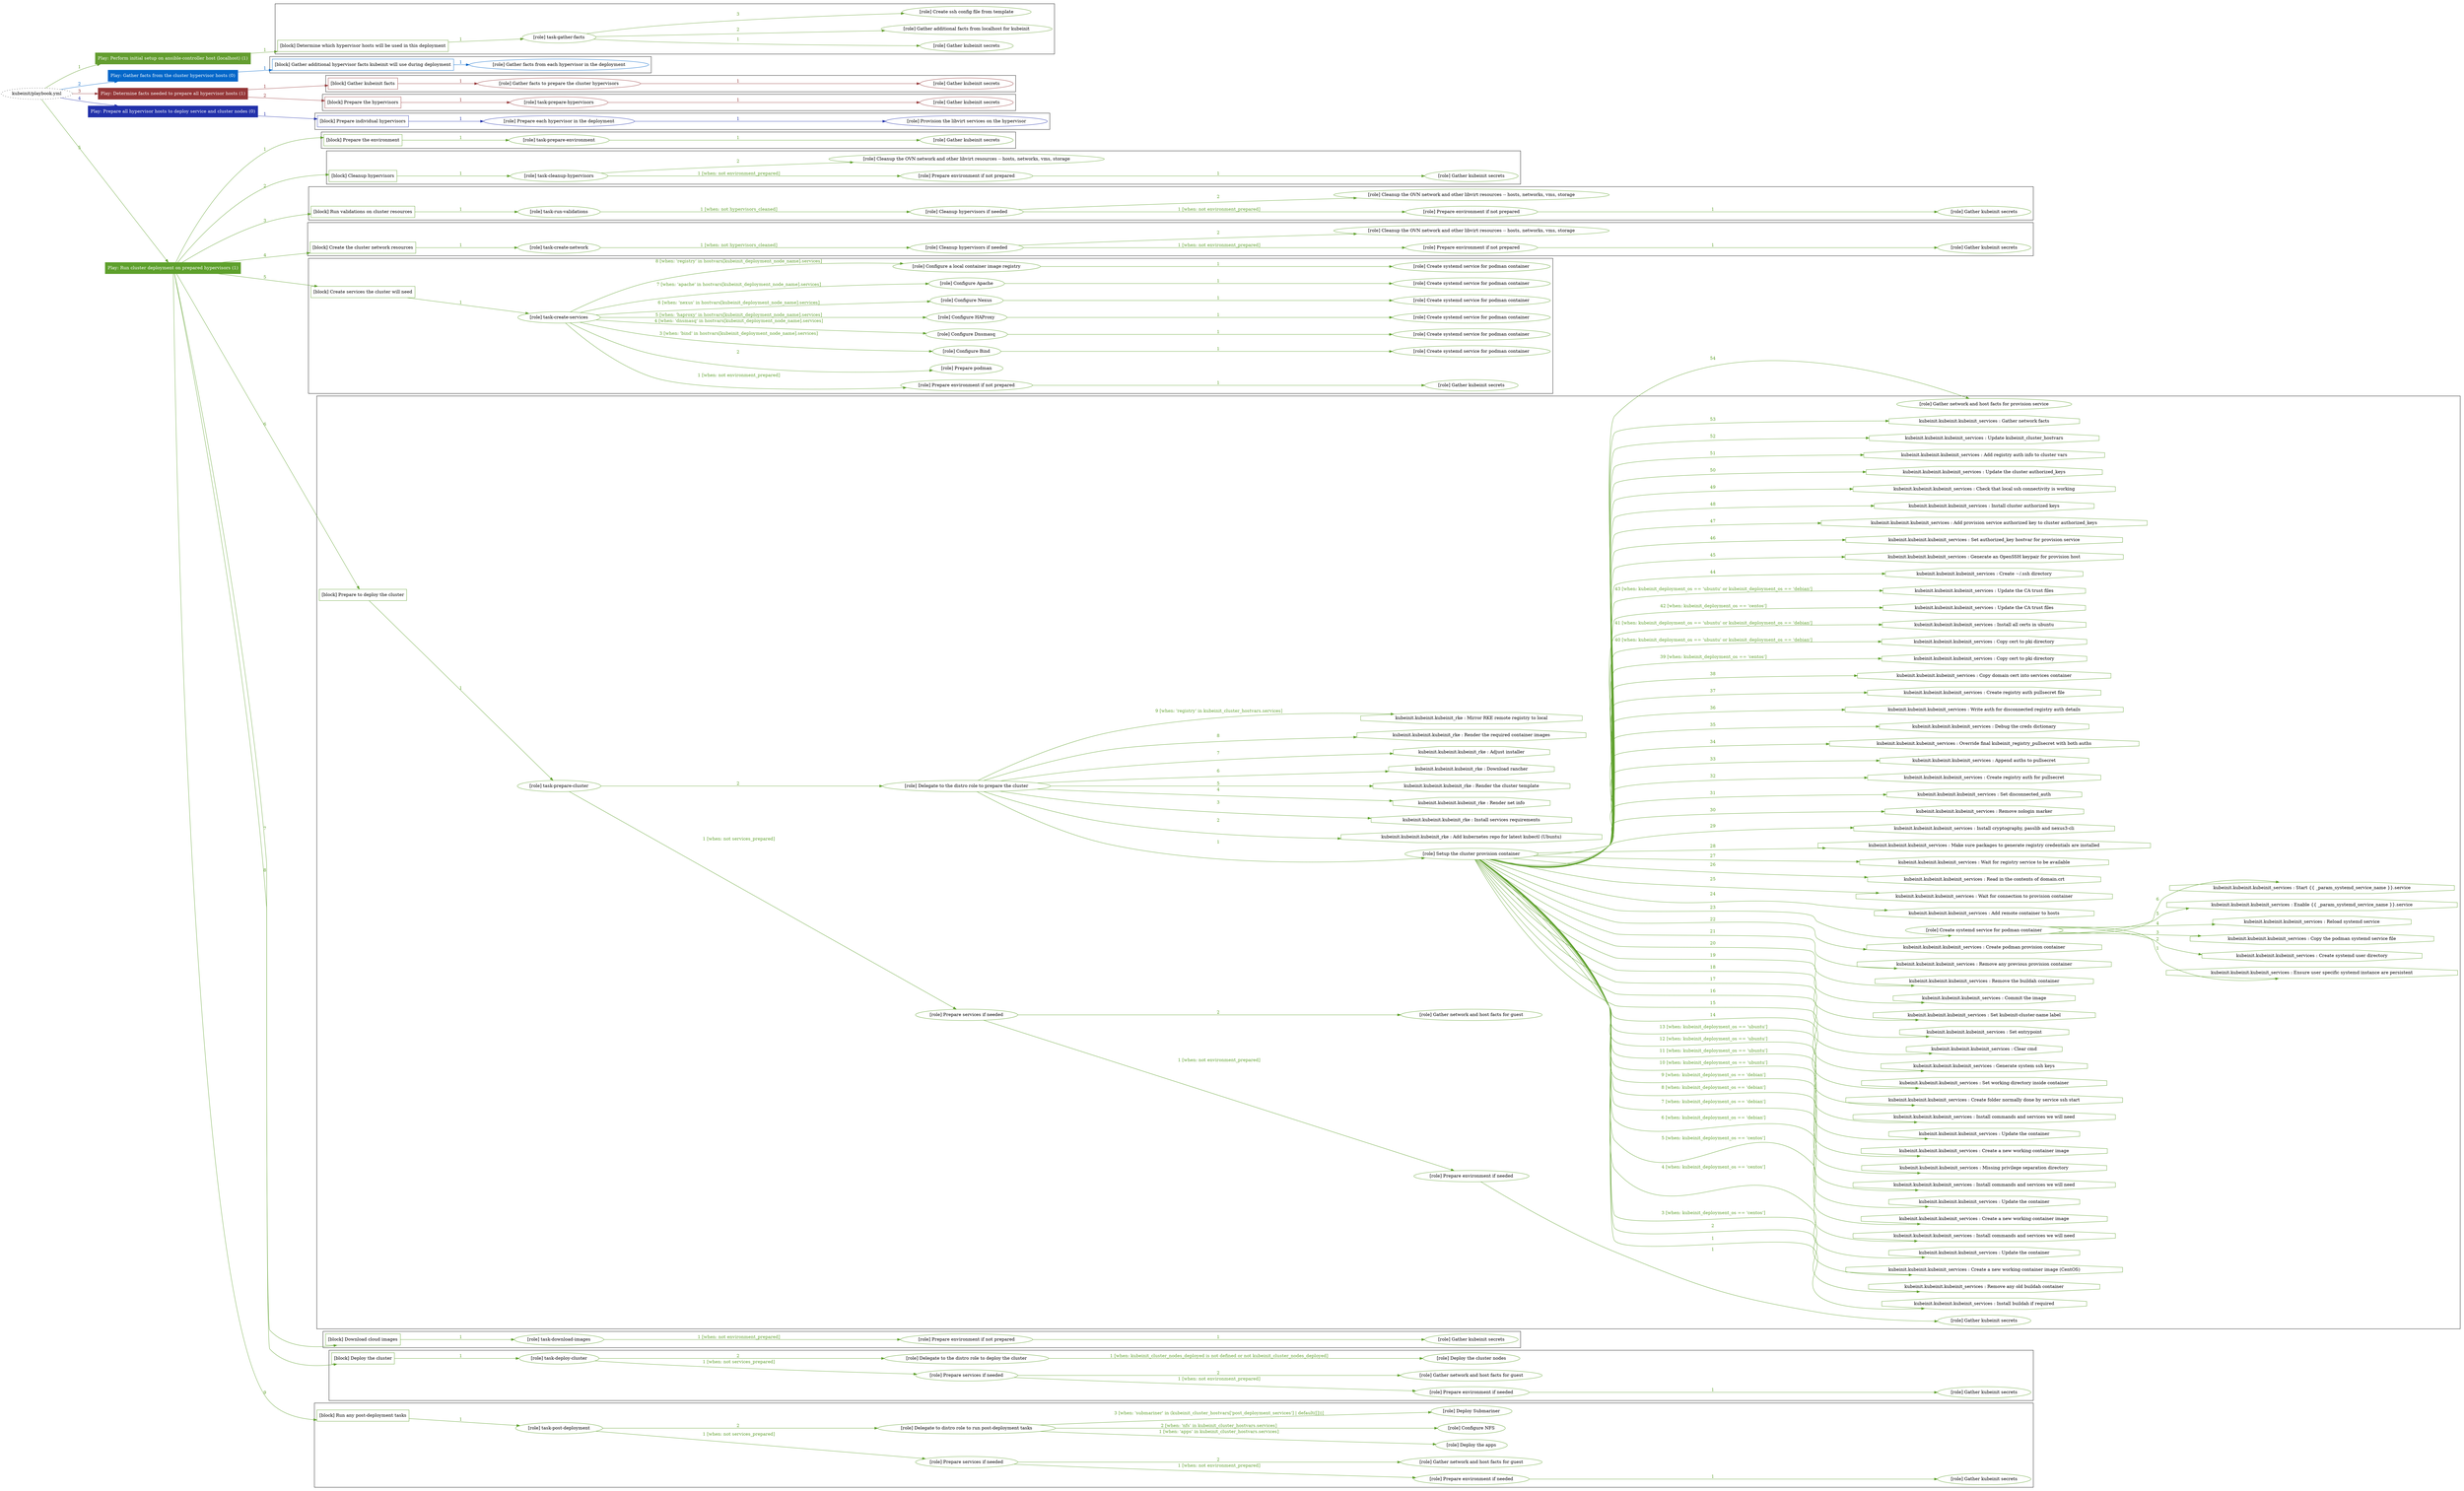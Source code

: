 digraph {
	graph [concentrate=true ordering=in rankdir=LR ratio=fill]
	edge [esep=5 sep=10]
	"kubeinit/playbook.yml" [URL="/home/runner/work/kubeinit/kubeinit/kubeinit/playbook.yml" id=playbook_ed1077fe style=dotted]
	"kubeinit/playbook.yml" -> play_a1f604af [label="1 " color="#639d2f" fontcolor="#639d2f" id=edge_10a88ed8 labeltooltip="1 " tooltip="1 "]
	subgraph "Play: Perform initial setup on ansible-controller host (localhost) (1)" {
		play_a1f604af [label="Play: Perform initial setup on ansible-controller host (localhost) (1)" URL="/home/runner/work/kubeinit/kubeinit/kubeinit/playbook.yml" color="#639d2f" fontcolor="#ffffff" id=play_a1f604af shape=box style=filled tooltip=localhost]
		play_a1f604af -> block_ec985215 [label=1 color="#639d2f" fontcolor="#639d2f" id=edge_e1425490 labeltooltip=1 tooltip=1]
		subgraph cluster_block_ec985215 {
			block_ec985215 [label="[block] Determine which hypervisor hosts will be used in this deployment" URL="/home/runner/work/kubeinit/kubeinit/kubeinit/playbook.yml" color="#639d2f" id=block_ec985215 labeltooltip="Determine which hypervisor hosts will be used in this deployment" shape=box tooltip="Determine which hypervisor hosts will be used in this deployment"]
			block_ec985215 -> role_b46f92f4 [label="1 " color="#639d2f" fontcolor="#639d2f" id=edge_80167481 labeltooltip="1 " tooltip="1 "]
			subgraph "task-gather-facts" {
				role_b46f92f4 [label="[role] task-gather-facts" URL="/home/runner/work/kubeinit/kubeinit/kubeinit/playbook.yml" color="#639d2f" id=role_b46f92f4 tooltip="task-gather-facts"]
				role_b46f92f4 -> role_fd11d0b3 [label="1 " color="#639d2f" fontcolor="#639d2f" id=edge_59344857 labeltooltip="1 " tooltip="1 "]
				subgraph "Gather kubeinit secrets" {
					role_fd11d0b3 [label="[role] Gather kubeinit secrets" URL="/home/runner/.ansible/collections/ansible_collections/kubeinit/kubeinit/roles/kubeinit_prepare/tasks/build_hypervisors_group.yml" color="#639d2f" id=role_fd11d0b3 tooltip="Gather kubeinit secrets"]
				}
				role_b46f92f4 -> role_77cbd94f [label="2 " color="#639d2f" fontcolor="#639d2f" id=edge_7c9088a3 labeltooltip="2 " tooltip="2 "]
				subgraph "Gather additional facts from localhost for kubeinit" {
					role_77cbd94f [label="[role] Gather additional facts from localhost for kubeinit" URL="/home/runner/.ansible/collections/ansible_collections/kubeinit/kubeinit/roles/kubeinit_prepare/tasks/build_hypervisors_group.yml" color="#639d2f" id=role_77cbd94f tooltip="Gather additional facts from localhost for kubeinit"]
				}
				role_b46f92f4 -> role_21e3795e [label="3 " color="#639d2f" fontcolor="#639d2f" id=edge_8e6b3bb0 labeltooltip="3 " tooltip="3 "]
				subgraph "Create ssh config file from template" {
					role_21e3795e [label="[role] Create ssh config file from template" URL="/home/runner/.ansible/collections/ansible_collections/kubeinit/kubeinit/roles/kubeinit_prepare/tasks/build_hypervisors_group.yml" color="#639d2f" id=role_21e3795e tooltip="Create ssh config file from template"]
				}
			}
		}
	}
	"kubeinit/playbook.yml" -> play_6b240303 [label="2 " color="#0367c9" fontcolor="#0367c9" id=edge_3a2122ed labeltooltip="2 " tooltip="2 "]
	subgraph "Play: Gather facts from the cluster hypervisor hosts (0)" {
		play_6b240303 [label="Play: Gather facts from the cluster hypervisor hosts (0)" URL="/home/runner/work/kubeinit/kubeinit/kubeinit/playbook.yml" color="#0367c9" fontcolor="#ffffff" id=play_6b240303 shape=box style=filled tooltip="Play: Gather facts from the cluster hypervisor hosts (0)"]
		play_6b240303 -> block_d6259ef9 [label=1 color="#0367c9" fontcolor="#0367c9" id=edge_3f7af3be labeltooltip=1 tooltip=1]
		subgraph cluster_block_d6259ef9 {
			block_d6259ef9 [label="[block] Gather additional hypervisor facts kubeinit will use during deployment" URL="/home/runner/work/kubeinit/kubeinit/kubeinit/playbook.yml" color="#0367c9" id=block_d6259ef9 labeltooltip="Gather additional hypervisor facts kubeinit will use during deployment" shape=box tooltip="Gather additional hypervisor facts kubeinit will use during deployment"]
			block_d6259ef9 -> role_5143d503 [label="1 " color="#0367c9" fontcolor="#0367c9" id=edge_bf90b253 labeltooltip="1 " tooltip="1 "]
			subgraph "Gather facts from each hypervisor in the deployment" {
				role_5143d503 [label="[role] Gather facts from each hypervisor in the deployment" URL="/home/runner/work/kubeinit/kubeinit/kubeinit/playbook.yml" color="#0367c9" id=role_5143d503 tooltip="Gather facts from each hypervisor in the deployment"]
			}
		}
	}
	"kubeinit/playbook.yml" -> play_637b892d [label="3 " color="#953738" fontcolor="#953738" id=edge_ffaca1ea labeltooltip="3 " tooltip="3 "]
	subgraph "Play: Determine facts needed to prepare all hypervisor hosts (1)" {
		play_637b892d [label="Play: Determine facts needed to prepare all hypervisor hosts (1)" URL="/home/runner/work/kubeinit/kubeinit/kubeinit/playbook.yml" color="#953738" fontcolor="#ffffff" id=play_637b892d shape=box style=filled tooltip=localhost]
		play_637b892d -> block_cef573ce [label=1 color="#953738" fontcolor="#953738" id=edge_45040eec labeltooltip=1 tooltip=1]
		subgraph cluster_block_cef573ce {
			block_cef573ce [label="[block] Gather kubeinit facts" URL="/home/runner/work/kubeinit/kubeinit/kubeinit/playbook.yml" color="#953738" id=block_cef573ce labeltooltip="Gather kubeinit facts" shape=box tooltip="Gather kubeinit facts"]
			block_cef573ce -> role_151a1890 [label="1 " color="#953738" fontcolor="#953738" id=edge_5c9a8c2c labeltooltip="1 " tooltip="1 "]
			subgraph "Gather facts to prepare the cluster hypervisors" {
				role_151a1890 [label="[role] Gather facts to prepare the cluster hypervisors" URL="/home/runner/work/kubeinit/kubeinit/kubeinit/playbook.yml" color="#953738" id=role_151a1890 tooltip="Gather facts to prepare the cluster hypervisors"]
				role_151a1890 -> role_399f7268 [label="1 " color="#953738" fontcolor="#953738" id=edge_74fe336d labeltooltip="1 " tooltip="1 "]
				subgraph "Gather kubeinit secrets" {
					role_399f7268 [label="[role] Gather kubeinit secrets" URL="/home/runner/.ansible/collections/ansible_collections/kubeinit/kubeinit/roles/kubeinit_prepare/tasks/gather_kubeinit_facts.yml" color="#953738" id=role_399f7268 tooltip="Gather kubeinit secrets"]
				}
			}
		}
		play_637b892d -> block_0d69addd [label=2 color="#953738" fontcolor="#953738" id=edge_bde86c78 labeltooltip=2 tooltip=2]
		subgraph cluster_block_0d69addd {
			block_0d69addd [label="[block] Prepare the hypervisors" URL="/home/runner/work/kubeinit/kubeinit/kubeinit/playbook.yml" color="#953738" id=block_0d69addd labeltooltip="Prepare the hypervisors" shape=box tooltip="Prepare the hypervisors"]
			block_0d69addd -> role_7c59d31e [label="1 " color="#953738" fontcolor="#953738" id=edge_736934d3 labeltooltip="1 " tooltip="1 "]
			subgraph "task-prepare-hypervisors" {
				role_7c59d31e [label="[role] task-prepare-hypervisors" URL="/home/runner/work/kubeinit/kubeinit/kubeinit/playbook.yml" color="#953738" id=role_7c59d31e tooltip="task-prepare-hypervisors"]
				role_7c59d31e -> role_c7c4de55 [label="1 " color="#953738" fontcolor="#953738" id=edge_ae8a7fa9 labeltooltip="1 " tooltip="1 "]
				subgraph "Gather kubeinit secrets" {
					role_c7c4de55 [label="[role] Gather kubeinit secrets" URL="/home/runner/.ansible/collections/ansible_collections/kubeinit/kubeinit/roles/kubeinit_prepare/tasks/gather_kubeinit_facts.yml" color="#953738" id=role_c7c4de55 tooltip="Gather kubeinit secrets"]
				}
			}
		}
	}
	"kubeinit/playbook.yml" -> play_882f49c3 [label="4 " color="#2231aa" fontcolor="#2231aa" id=edge_4219510f labeltooltip="4 " tooltip="4 "]
	subgraph "Play: Prepare all hypervisor hosts to deploy service and cluster nodes (0)" {
		play_882f49c3 [label="Play: Prepare all hypervisor hosts to deploy service and cluster nodes (0)" URL="/home/runner/work/kubeinit/kubeinit/kubeinit/playbook.yml" color="#2231aa" fontcolor="#ffffff" id=play_882f49c3 shape=box style=filled tooltip="Play: Prepare all hypervisor hosts to deploy service and cluster nodes (0)"]
		play_882f49c3 -> block_9ec5b1d0 [label=1 color="#2231aa" fontcolor="#2231aa" id=edge_596b8f31 labeltooltip=1 tooltip=1]
		subgraph cluster_block_9ec5b1d0 {
			block_9ec5b1d0 [label="[block] Prepare individual hypervisors" URL="/home/runner/work/kubeinit/kubeinit/kubeinit/playbook.yml" color="#2231aa" id=block_9ec5b1d0 labeltooltip="Prepare individual hypervisors" shape=box tooltip="Prepare individual hypervisors"]
			block_9ec5b1d0 -> role_afec55b4 [label="1 " color="#2231aa" fontcolor="#2231aa" id=edge_dae50020 labeltooltip="1 " tooltip="1 "]
			subgraph "Prepare each hypervisor in the deployment" {
				role_afec55b4 [label="[role] Prepare each hypervisor in the deployment" URL="/home/runner/work/kubeinit/kubeinit/kubeinit/playbook.yml" color="#2231aa" id=role_afec55b4 tooltip="Prepare each hypervisor in the deployment"]
				role_afec55b4 -> role_ec07ea99 [label="1 " color="#2231aa" fontcolor="#2231aa" id=edge_e23598be labeltooltip="1 " tooltip="1 "]
				subgraph "Provision the libvirt services on the hypervisor" {
					role_ec07ea99 [label="[role] Provision the libvirt services on the hypervisor" URL="/home/runner/.ansible/collections/ansible_collections/kubeinit/kubeinit/roles/kubeinit_prepare/tasks/prepare_hypervisor.yml" color="#2231aa" id=role_ec07ea99 tooltip="Provision the libvirt services on the hypervisor"]
				}
			}
		}
	}
	"kubeinit/playbook.yml" -> play_4890e167 [label="5 " color="#5ea02c" fontcolor="#5ea02c" id=edge_4c3503f3 labeltooltip="5 " tooltip="5 "]
	subgraph "Play: Run cluster deployment on prepared hypervisors (1)" {
		play_4890e167 [label="Play: Run cluster deployment on prepared hypervisors (1)" URL="/home/runner/work/kubeinit/kubeinit/kubeinit/playbook.yml" color="#5ea02c" fontcolor="#ffffff" id=play_4890e167 shape=box style=filled tooltip=localhost]
		play_4890e167 -> block_fff992df [label=1 color="#5ea02c" fontcolor="#5ea02c" id=edge_4a8afd5c labeltooltip=1 tooltip=1]
		subgraph cluster_block_fff992df {
			block_fff992df [label="[block] Prepare the environment" URL="/home/runner/work/kubeinit/kubeinit/kubeinit/playbook.yml" color="#5ea02c" id=block_fff992df labeltooltip="Prepare the environment" shape=box tooltip="Prepare the environment"]
			block_fff992df -> role_6deb6c29 [label="1 " color="#5ea02c" fontcolor="#5ea02c" id=edge_ec8e1187 labeltooltip="1 " tooltip="1 "]
			subgraph "task-prepare-environment" {
				role_6deb6c29 [label="[role] task-prepare-environment" URL="/home/runner/work/kubeinit/kubeinit/kubeinit/playbook.yml" color="#5ea02c" id=role_6deb6c29 tooltip="task-prepare-environment"]
				role_6deb6c29 -> role_5a3697d6 [label="1 " color="#5ea02c" fontcolor="#5ea02c" id=edge_8824755d labeltooltip="1 " tooltip="1 "]
				subgraph "Gather kubeinit secrets" {
					role_5a3697d6 [label="[role] Gather kubeinit secrets" URL="/home/runner/.ansible/collections/ansible_collections/kubeinit/kubeinit/roles/kubeinit_prepare/tasks/gather_kubeinit_facts.yml" color="#5ea02c" id=role_5a3697d6 tooltip="Gather kubeinit secrets"]
				}
			}
		}
		play_4890e167 -> block_a95219db [label=2 color="#5ea02c" fontcolor="#5ea02c" id=edge_e018672f labeltooltip=2 tooltip=2]
		subgraph cluster_block_a95219db {
			block_a95219db [label="[block] Cleanup hypervisors" URL="/home/runner/work/kubeinit/kubeinit/kubeinit/playbook.yml" color="#5ea02c" id=block_a95219db labeltooltip="Cleanup hypervisors" shape=box tooltip="Cleanup hypervisors"]
			block_a95219db -> role_9ecb5536 [label="1 " color="#5ea02c" fontcolor="#5ea02c" id=edge_5aa9ee5a labeltooltip="1 " tooltip="1 "]
			subgraph "task-cleanup-hypervisors" {
				role_9ecb5536 [label="[role] task-cleanup-hypervisors" URL="/home/runner/work/kubeinit/kubeinit/kubeinit/playbook.yml" color="#5ea02c" id=role_9ecb5536 tooltip="task-cleanup-hypervisors"]
				role_9ecb5536 -> role_2d474e7c [label="1 [when: not environment_prepared]" color="#5ea02c" fontcolor="#5ea02c" id=edge_1e16938f labeltooltip="1 [when: not environment_prepared]" tooltip="1 [when: not environment_prepared]"]
				subgraph "Prepare environment if not prepared" {
					role_2d474e7c [label="[role] Prepare environment if not prepared" URL="/home/runner/.ansible/collections/ansible_collections/kubeinit/kubeinit/roles/kubeinit_prepare/tasks/cleanup_hypervisors.yml" color="#5ea02c" id=role_2d474e7c tooltip="Prepare environment if not prepared"]
					role_2d474e7c -> role_2b74260c [label="1 " color="#5ea02c" fontcolor="#5ea02c" id=edge_8726c7b5 labeltooltip="1 " tooltip="1 "]
					subgraph "Gather kubeinit secrets" {
						role_2b74260c [label="[role] Gather kubeinit secrets" URL="/home/runner/.ansible/collections/ansible_collections/kubeinit/kubeinit/roles/kubeinit_prepare/tasks/gather_kubeinit_facts.yml" color="#5ea02c" id=role_2b74260c tooltip="Gather kubeinit secrets"]
					}
				}
				role_9ecb5536 -> role_6c00b54b [label="2 " color="#5ea02c" fontcolor="#5ea02c" id=edge_26e41a17 labeltooltip="2 " tooltip="2 "]
				subgraph "Cleanup the OVN network and other libvirt resources -- hosts, networks, vms, storage" {
					role_6c00b54b [label="[role] Cleanup the OVN network and other libvirt resources -- hosts, networks, vms, storage" URL="/home/runner/.ansible/collections/ansible_collections/kubeinit/kubeinit/roles/kubeinit_prepare/tasks/cleanup_hypervisors.yml" color="#5ea02c" id=role_6c00b54b tooltip="Cleanup the OVN network and other libvirt resources -- hosts, networks, vms, storage"]
				}
			}
		}
		play_4890e167 -> block_da260a9f [label=3 color="#5ea02c" fontcolor="#5ea02c" id=edge_a774c182 labeltooltip=3 tooltip=3]
		subgraph cluster_block_da260a9f {
			block_da260a9f [label="[block] Run validations on cluster resources" URL="/home/runner/work/kubeinit/kubeinit/kubeinit/playbook.yml" color="#5ea02c" id=block_da260a9f labeltooltip="Run validations on cluster resources" shape=box tooltip="Run validations on cluster resources"]
			block_da260a9f -> role_6ff2afdd [label="1 " color="#5ea02c" fontcolor="#5ea02c" id=edge_ebe2157f labeltooltip="1 " tooltip="1 "]
			subgraph "task-run-validations" {
				role_6ff2afdd [label="[role] task-run-validations" URL="/home/runner/work/kubeinit/kubeinit/kubeinit/playbook.yml" color="#5ea02c" id=role_6ff2afdd tooltip="task-run-validations"]
				role_6ff2afdd -> role_40d63516 [label="1 [when: not hypervisors_cleaned]" color="#5ea02c" fontcolor="#5ea02c" id=edge_58344bf8 labeltooltip="1 [when: not hypervisors_cleaned]" tooltip="1 [when: not hypervisors_cleaned]"]
				subgraph "Cleanup hypervisors if needed" {
					role_40d63516 [label="[role] Cleanup hypervisors if needed" URL="/home/runner/.ansible/collections/ansible_collections/kubeinit/kubeinit/roles/kubeinit_validations/tasks/main.yml" color="#5ea02c" id=role_40d63516 tooltip="Cleanup hypervisors if needed"]
					role_40d63516 -> role_1107601e [label="1 [when: not environment_prepared]" color="#5ea02c" fontcolor="#5ea02c" id=edge_9d3a870c labeltooltip="1 [when: not environment_prepared]" tooltip="1 [when: not environment_prepared]"]
					subgraph "Prepare environment if not prepared" {
						role_1107601e [label="[role] Prepare environment if not prepared" URL="/home/runner/.ansible/collections/ansible_collections/kubeinit/kubeinit/roles/kubeinit_prepare/tasks/cleanup_hypervisors.yml" color="#5ea02c" id=role_1107601e tooltip="Prepare environment if not prepared"]
						role_1107601e -> role_a50f2f18 [label="1 " color="#5ea02c" fontcolor="#5ea02c" id=edge_f4f41cd8 labeltooltip="1 " tooltip="1 "]
						subgraph "Gather kubeinit secrets" {
							role_a50f2f18 [label="[role] Gather kubeinit secrets" URL="/home/runner/.ansible/collections/ansible_collections/kubeinit/kubeinit/roles/kubeinit_prepare/tasks/gather_kubeinit_facts.yml" color="#5ea02c" id=role_a50f2f18 tooltip="Gather kubeinit secrets"]
						}
					}
					role_40d63516 -> role_fa1a4642 [label="2 " color="#5ea02c" fontcolor="#5ea02c" id=edge_8d6886b4 labeltooltip="2 " tooltip="2 "]
					subgraph "Cleanup the OVN network and other libvirt resources -- hosts, networks, vms, storage" {
						role_fa1a4642 [label="[role] Cleanup the OVN network and other libvirt resources -- hosts, networks, vms, storage" URL="/home/runner/.ansible/collections/ansible_collections/kubeinit/kubeinit/roles/kubeinit_prepare/tasks/cleanup_hypervisors.yml" color="#5ea02c" id=role_fa1a4642 tooltip="Cleanup the OVN network and other libvirt resources -- hosts, networks, vms, storage"]
					}
				}
			}
		}
		play_4890e167 -> block_b462d89d [label=4 color="#5ea02c" fontcolor="#5ea02c" id=edge_c73d672e labeltooltip=4 tooltip=4]
		subgraph cluster_block_b462d89d {
			block_b462d89d [label="[block] Create the cluster network resources" URL="/home/runner/work/kubeinit/kubeinit/kubeinit/playbook.yml" color="#5ea02c" id=block_b462d89d labeltooltip="Create the cluster network resources" shape=box tooltip="Create the cluster network resources"]
			block_b462d89d -> role_e298526b [label="1 " color="#5ea02c" fontcolor="#5ea02c" id=edge_2be7a357 labeltooltip="1 " tooltip="1 "]
			subgraph "task-create-network" {
				role_e298526b [label="[role] task-create-network" URL="/home/runner/work/kubeinit/kubeinit/kubeinit/playbook.yml" color="#5ea02c" id=role_e298526b tooltip="task-create-network"]
				role_e298526b -> role_7b126890 [label="1 [when: not hypervisors_cleaned]" color="#5ea02c" fontcolor="#5ea02c" id=edge_46a49b47 labeltooltip="1 [when: not hypervisors_cleaned]" tooltip="1 [when: not hypervisors_cleaned]"]
				subgraph "Cleanup hypervisors if needed" {
					role_7b126890 [label="[role] Cleanup hypervisors if needed" URL="/home/runner/.ansible/collections/ansible_collections/kubeinit/kubeinit/roles/kubeinit_libvirt/tasks/create_network.yml" color="#5ea02c" id=role_7b126890 tooltip="Cleanup hypervisors if needed"]
					role_7b126890 -> role_3ae2aaef [label="1 [when: not environment_prepared]" color="#5ea02c" fontcolor="#5ea02c" id=edge_80187998 labeltooltip="1 [when: not environment_prepared]" tooltip="1 [when: not environment_prepared]"]
					subgraph "Prepare environment if not prepared" {
						role_3ae2aaef [label="[role] Prepare environment if not prepared" URL="/home/runner/.ansible/collections/ansible_collections/kubeinit/kubeinit/roles/kubeinit_prepare/tasks/cleanup_hypervisors.yml" color="#5ea02c" id=role_3ae2aaef tooltip="Prepare environment if not prepared"]
						role_3ae2aaef -> role_472cc7a4 [label="1 " color="#5ea02c" fontcolor="#5ea02c" id=edge_ddc0745b labeltooltip="1 " tooltip="1 "]
						subgraph "Gather kubeinit secrets" {
							role_472cc7a4 [label="[role] Gather kubeinit secrets" URL="/home/runner/.ansible/collections/ansible_collections/kubeinit/kubeinit/roles/kubeinit_prepare/tasks/gather_kubeinit_facts.yml" color="#5ea02c" id=role_472cc7a4 tooltip="Gather kubeinit secrets"]
						}
					}
					role_7b126890 -> role_59761b14 [label="2 " color="#5ea02c" fontcolor="#5ea02c" id=edge_5307611b labeltooltip="2 " tooltip="2 "]
					subgraph "Cleanup the OVN network and other libvirt resources -- hosts, networks, vms, storage" {
						role_59761b14 [label="[role] Cleanup the OVN network and other libvirt resources -- hosts, networks, vms, storage" URL="/home/runner/.ansible/collections/ansible_collections/kubeinit/kubeinit/roles/kubeinit_prepare/tasks/cleanup_hypervisors.yml" color="#5ea02c" id=role_59761b14 tooltip="Cleanup the OVN network and other libvirt resources -- hosts, networks, vms, storage"]
					}
				}
			}
		}
		play_4890e167 -> block_1c99f124 [label=5 color="#5ea02c" fontcolor="#5ea02c" id=edge_d68c8bb0 labeltooltip=5 tooltip=5]
		subgraph cluster_block_1c99f124 {
			block_1c99f124 [label="[block] Create services the cluster will need" URL="/home/runner/work/kubeinit/kubeinit/kubeinit/playbook.yml" color="#5ea02c" id=block_1c99f124 labeltooltip="Create services the cluster will need" shape=box tooltip="Create services the cluster will need"]
			block_1c99f124 -> role_edd77444 [label="1 " color="#5ea02c" fontcolor="#5ea02c" id=edge_310a0672 labeltooltip="1 " tooltip="1 "]
			subgraph "task-create-services" {
				role_edd77444 [label="[role] task-create-services" URL="/home/runner/work/kubeinit/kubeinit/kubeinit/playbook.yml" color="#5ea02c" id=role_edd77444 tooltip="task-create-services"]
				role_edd77444 -> role_bbbae3e1 [label="1 [when: not environment_prepared]" color="#5ea02c" fontcolor="#5ea02c" id=edge_bf955188 labeltooltip="1 [when: not environment_prepared]" tooltip="1 [when: not environment_prepared]"]
				subgraph "Prepare environment if not prepared" {
					role_bbbae3e1 [label="[role] Prepare environment if not prepared" URL="/home/runner/.ansible/collections/ansible_collections/kubeinit/kubeinit/roles/kubeinit_services/tasks/main.yml" color="#5ea02c" id=role_bbbae3e1 tooltip="Prepare environment if not prepared"]
					role_bbbae3e1 -> role_3e17756a [label="1 " color="#5ea02c" fontcolor="#5ea02c" id=edge_9da28f6c labeltooltip="1 " tooltip="1 "]
					subgraph "Gather kubeinit secrets" {
						role_3e17756a [label="[role] Gather kubeinit secrets" URL="/home/runner/.ansible/collections/ansible_collections/kubeinit/kubeinit/roles/kubeinit_prepare/tasks/gather_kubeinit_facts.yml" color="#5ea02c" id=role_3e17756a tooltip="Gather kubeinit secrets"]
					}
				}
				role_edd77444 -> role_631ff690 [label="2 " color="#5ea02c" fontcolor="#5ea02c" id=edge_8bcfd666 labeltooltip="2 " tooltip="2 "]
				subgraph "Prepare podman" {
					role_631ff690 [label="[role] Prepare podman" URL="/home/runner/.ansible/collections/ansible_collections/kubeinit/kubeinit/roles/kubeinit_services/tasks/00_create_service_pod.yml" color="#5ea02c" id=role_631ff690 tooltip="Prepare podman"]
				}
				role_edd77444 -> role_f008d714 [label="3 [when: 'bind' in hostvars[kubeinit_deployment_node_name].services]" color="#5ea02c" fontcolor="#5ea02c" id=edge_3bc0bca2 labeltooltip="3 [when: 'bind' in hostvars[kubeinit_deployment_node_name].services]" tooltip="3 [when: 'bind' in hostvars[kubeinit_deployment_node_name].services]"]
				subgraph "Configure Bind" {
					role_f008d714 [label="[role] Configure Bind" URL="/home/runner/.ansible/collections/ansible_collections/kubeinit/kubeinit/roles/kubeinit_services/tasks/start_services_containers.yml" color="#5ea02c" id=role_f008d714 tooltip="Configure Bind"]
					role_f008d714 -> role_a6089011 [label="1 " color="#5ea02c" fontcolor="#5ea02c" id=edge_a01ca542 labeltooltip="1 " tooltip="1 "]
					subgraph "Create systemd service for podman container" {
						role_a6089011 [label="[role] Create systemd service for podman container" URL="/home/runner/.ansible/collections/ansible_collections/kubeinit/kubeinit/roles/kubeinit_bind/tasks/main.yml" color="#5ea02c" id=role_a6089011 tooltip="Create systemd service for podman container"]
					}
				}
				role_edd77444 -> role_3bbff8b4 [label="4 [when: 'dnsmasq' in hostvars[kubeinit_deployment_node_name].services]" color="#5ea02c" fontcolor="#5ea02c" id=edge_c60f24b6 labeltooltip="4 [when: 'dnsmasq' in hostvars[kubeinit_deployment_node_name].services]" tooltip="4 [when: 'dnsmasq' in hostvars[kubeinit_deployment_node_name].services]"]
				subgraph "Configure Dnsmasq" {
					role_3bbff8b4 [label="[role] Configure Dnsmasq" URL="/home/runner/.ansible/collections/ansible_collections/kubeinit/kubeinit/roles/kubeinit_services/tasks/start_services_containers.yml" color="#5ea02c" id=role_3bbff8b4 tooltip="Configure Dnsmasq"]
					role_3bbff8b4 -> role_a4dc68d8 [label="1 " color="#5ea02c" fontcolor="#5ea02c" id=edge_e23cdc10 labeltooltip="1 " tooltip="1 "]
					subgraph "Create systemd service for podman container" {
						role_a4dc68d8 [label="[role] Create systemd service for podman container" URL="/home/runner/.ansible/collections/ansible_collections/kubeinit/kubeinit/roles/kubeinit_dnsmasq/tasks/main.yml" color="#5ea02c" id=role_a4dc68d8 tooltip="Create systemd service for podman container"]
					}
				}
				role_edd77444 -> role_d7c35a4e [label="5 [when: 'haproxy' in hostvars[kubeinit_deployment_node_name].services]" color="#5ea02c" fontcolor="#5ea02c" id=edge_99358746 labeltooltip="5 [when: 'haproxy' in hostvars[kubeinit_deployment_node_name].services]" tooltip="5 [when: 'haproxy' in hostvars[kubeinit_deployment_node_name].services]"]
				subgraph "Configure HAProxy" {
					role_d7c35a4e [label="[role] Configure HAProxy" URL="/home/runner/.ansible/collections/ansible_collections/kubeinit/kubeinit/roles/kubeinit_services/tasks/start_services_containers.yml" color="#5ea02c" id=role_d7c35a4e tooltip="Configure HAProxy"]
					role_d7c35a4e -> role_8ea59de4 [label="1 " color="#5ea02c" fontcolor="#5ea02c" id=edge_4bfdef6c labeltooltip="1 " tooltip="1 "]
					subgraph "Create systemd service for podman container" {
						role_8ea59de4 [label="[role] Create systemd service for podman container" URL="/home/runner/.ansible/collections/ansible_collections/kubeinit/kubeinit/roles/kubeinit_haproxy/tasks/main.yml" color="#5ea02c" id=role_8ea59de4 tooltip="Create systemd service for podman container"]
					}
				}
				role_edd77444 -> role_09312696 [label="6 [when: 'nexus' in hostvars[kubeinit_deployment_node_name].services]" color="#5ea02c" fontcolor="#5ea02c" id=edge_9cb2ad5e labeltooltip="6 [when: 'nexus' in hostvars[kubeinit_deployment_node_name].services]" tooltip="6 [when: 'nexus' in hostvars[kubeinit_deployment_node_name].services]"]
				subgraph "Configure Nexus" {
					role_09312696 [label="[role] Configure Nexus" URL="/home/runner/.ansible/collections/ansible_collections/kubeinit/kubeinit/roles/kubeinit_services/tasks/start_services_containers.yml" color="#5ea02c" id=role_09312696 tooltip="Configure Nexus"]
					role_09312696 -> role_c88afca1 [label="1 " color="#5ea02c" fontcolor="#5ea02c" id=edge_bcfd6115 labeltooltip="1 " tooltip="1 "]
					subgraph "Create systemd service for podman container" {
						role_c88afca1 [label="[role] Create systemd service for podman container" URL="/home/runner/.ansible/collections/ansible_collections/kubeinit/kubeinit/roles/kubeinit_nexus/tasks/main.yml" color="#5ea02c" id=role_c88afca1 tooltip="Create systemd service for podman container"]
					}
				}
				role_edd77444 -> role_2757320d [label="7 [when: 'apache' in hostvars[kubeinit_deployment_node_name].services]" color="#5ea02c" fontcolor="#5ea02c" id=edge_3f411533 labeltooltip="7 [when: 'apache' in hostvars[kubeinit_deployment_node_name].services]" tooltip="7 [when: 'apache' in hostvars[kubeinit_deployment_node_name].services]"]
				subgraph "Configure Apache" {
					role_2757320d [label="[role] Configure Apache" URL="/home/runner/.ansible/collections/ansible_collections/kubeinit/kubeinit/roles/kubeinit_services/tasks/start_services_containers.yml" color="#5ea02c" id=role_2757320d tooltip="Configure Apache"]
					role_2757320d -> role_a3c5e0f9 [label="1 " color="#5ea02c" fontcolor="#5ea02c" id=edge_f41b6f84 labeltooltip="1 " tooltip="1 "]
					subgraph "Create systemd service for podman container" {
						role_a3c5e0f9 [label="[role] Create systemd service for podman container" URL="/home/runner/.ansible/collections/ansible_collections/kubeinit/kubeinit/roles/kubeinit_apache/tasks/main.yml" color="#5ea02c" id=role_a3c5e0f9 tooltip="Create systemd service for podman container"]
					}
				}
				role_edd77444 -> role_25100b4e [label="8 [when: 'registry' in hostvars[kubeinit_deployment_node_name].services]" color="#5ea02c" fontcolor="#5ea02c" id=edge_bd863938 labeltooltip="8 [when: 'registry' in hostvars[kubeinit_deployment_node_name].services]" tooltip="8 [when: 'registry' in hostvars[kubeinit_deployment_node_name].services]"]
				subgraph "Configure a local container image registry" {
					role_25100b4e [label="[role] Configure a local container image registry" URL="/home/runner/.ansible/collections/ansible_collections/kubeinit/kubeinit/roles/kubeinit_services/tasks/start_services_containers.yml" color="#5ea02c" id=role_25100b4e tooltip="Configure a local container image registry"]
					role_25100b4e -> role_28e3451c [label="1 " color="#5ea02c" fontcolor="#5ea02c" id=edge_17262a83 labeltooltip="1 " tooltip="1 "]
					subgraph "Create systemd service for podman container" {
						role_28e3451c [label="[role] Create systemd service for podman container" URL="/home/runner/.ansible/collections/ansible_collections/kubeinit/kubeinit/roles/kubeinit_registry/tasks/main.yml" color="#5ea02c" id=role_28e3451c tooltip="Create systemd service for podman container"]
					}
				}
			}
		}
		play_4890e167 -> block_4cb50d3a [label=6 color="#5ea02c" fontcolor="#5ea02c" id=edge_c4938ef0 labeltooltip=6 tooltip=6]
		subgraph cluster_block_4cb50d3a {
			block_4cb50d3a [label="[block] Prepare to deploy the cluster" URL="/home/runner/work/kubeinit/kubeinit/kubeinit/playbook.yml" color="#5ea02c" id=block_4cb50d3a labeltooltip="Prepare to deploy the cluster" shape=box tooltip="Prepare to deploy the cluster"]
			block_4cb50d3a -> role_7f503035 [label="1 " color="#5ea02c" fontcolor="#5ea02c" id=edge_545b49ec labeltooltip="1 " tooltip="1 "]
			subgraph "task-prepare-cluster" {
				role_7f503035 [label="[role] task-prepare-cluster" URL="/home/runner/work/kubeinit/kubeinit/kubeinit/playbook.yml" color="#5ea02c" id=role_7f503035 tooltip="task-prepare-cluster"]
				role_7f503035 -> role_9b45f46a [label="1 [when: not services_prepared]" color="#5ea02c" fontcolor="#5ea02c" id=edge_af60e9c2 labeltooltip="1 [when: not services_prepared]" tooltip="1 [when: not services_prepared]"]
				subgraph "Prepare services if needed" {
					role_9b45f46a [label="[role] Prepare services if needed" URL="/home/runner/.ansible/collections/ansible_collections/kubeinit/kubeinit/roles/kubeinit_prepare/tasks/prepare_cluster.yml" color="#5ea02c" id=role_9b45f46a tooltip="Prepare services if needed"]
					role_9b45f46a -> role_9ef57b6d [label="1 [when: not environment_prepared]" color="#5ea02c" fontcolor="#5ea02c" id=edge_0fe48310 labeltooltip="1 [when: not environment_prepared]" tooltip="1 [when: not environment_prepared]"]
					subgraph "Prepare environment if needed" {
						role_9ef57b6d [label="[role] Prepare environment if needed" URL="/home/runner/.ansible/collections/ansible_collections/kubeinit/kubeinit/roles/kubeinit_services/tasks/prepare_services.yml" color="#5ea02c" id=role_9ef57b6d tooltip="Prepare environment if needed"]
						role_9ef57b6d -> role_bc05cf78 [label="1 " color="#5ea02c" fontcolor="#5ea02c" id=edge_9f8f5b86 labeltooltip="1 " tooltip="1 "]
						subgraph "Gather kubeinit secrets" {
							role_bc05cf78 [label="[role] Gather kubeinit secrets" URL="/home/runner/.ansible/collections/ansible_collections/kubeinit/kubeinit/roles/kubeinit_prepare/tasks/gather_kubeinit_facts.yml" color="#5ea02c" id=role_bc05cf78 tooltip="Gather kubeinit secrets"]
						}
					}
					role_9b45f46a -> role_90a47ba3 [label="2 " color="#5ea02c" fontcolor="#5ea02c" id=edge_8d01e090 labeltooltip="2 " tooltip="2 "]
					subgraph "Gather network and host facts for guest" {
						role_90a47ba3 [label="[role] Gather network and host facts for guest" URL="/home/runner/.ansible/collections/ansible_collections/kubeinit/kubeinit/roles/kubeinit_services/tasks/prepare_services.yml" color="#5ea02c" id=role_90a47ba3 tooltip="Gather network and host facts for guest"]
					}
				}
				role_7f503035 -> role_12fa5a97 [label="2 " color="#5ea02c" fontcolor="#5ea02c" id=edge_b06d2ab2 labeltooltip="2 " tooltip="2 "]
				subgraph "Delegate to the distro role to prepare the cluster" {
					role_12fa5a97 [label="[role] Delegate to the distro role to prepare the cluster" URL="/home/runner/.ansible/collections/ansible_collections/kubeinit/kubeinit/roles/kubeinit_prepare/tasks/prepare_cluster.yml" color="#5ea02c" id=role_12fa5a97 tooltip="Delegate to the distro role to prepare the cluster"]
					role_12fa5a97 -> role_6c2d914d [label="1 " color="#5ea02c" fontcolor="#5ea02c" id=edge_0bca9b6b labeltooltip="1 " tooltip="1 "]
					subgraph "Setup the cluster provision container" {
						role_6c2d914d [label="[role] Setup the cluster provision container" URL="/home/runner/.ansible/collections/ansible_collections/kubeinit/kubeinit/roles/kubeinit_rke/tasks/prepare_cluster.yml" color="#5ea02c" id=role_6c2d914d tooltip="Setup the cluster provision container"]
						task_523ff4f2 [label="kubeinit.kubeinit.kubeinit_services : Install buildah if required" URL="/home/runner/.ansible/collections/ansible_collections/kubeinit/kubeinit/roles/kubeinit_services/tasks/create_provision_container.yml" color="#5ea02c" id=task_523ff4f2 shape=octagon tooltip="kubeinit.kubeinit.kubeinit_services : Install buildah if required"]
						role_6c2d914d -> task_523ff4f2 [label="1 " color="#5ea02c" fontcolor="#5ea02c" id=edge_6e147adb labeltooltip="1 " tooltip="1 "]
						task_80cc178d [label="kubeinit.kubeinit.kubeinit_services : Remove any old buildah container" URL="/home/runner/.ansible/collections/ansible_collections/kubeinit/kubeinit/roles/kubeinit_services/tasks/create_provision_container.yml" color="#5ea02c" id=task_80cc178d shape=octagon tooltip="kubeinit.kubeinit.kubeinit_services : Remove any old buildah container"]
						role_6c2d914d -> task_80cc178d [label="2 " color="#5ea02c" fontcolor="#5ea02c" id=edge_4bd483b1 labeltooltip="2 " tooltip="2 "]
						task_f5baea92 [label="kubeinit.kubeinit.kubeinit_services : Create a new working container image (CentOS)" URL="/home/runner/.ansible/collections/ansible_collections/kubeinit/kubeinit/roles/kubeinit_services/tasks/create_provision_container.yml" color="#5ea02c" id=task_f5baea92 shape=octagon tooltip="kubeinit.kubeinit.kubeinit_services : Create a new working container image (CentOS)"]
						role_6c2d914d -> task_f5baea92 [label="3 [when: kubeinit_deployment_os == 'centos']" color="#5ea02c" fontcolor="#5ea02c" id=edge_8154ebd5 labeltooltip="3 [when: kubeinit_deployment_os == 'centos']" tooltip="3 [when: kubeinit_deployment_os == 'centos']"]
						task_de5f4b3e [label="kubeinit.kubeinit.kubeinit_services : Update the container" URL="/home/runner/.ansible/collections/ansible_collections/kubeinit/kubeinit/roles/kubeinit_services/tasks/create_provision_container.yml" color="#5ea02c" id=task_de5f4b3e shape=octagon tooltip="kubeinit.kubeinit.kubeinit_services : Update the container"]
						role_6c2d914d -> task_de5f4b3e [label="4 [when: kubeinit_deployment_os == 'centos']" color="#5ea02c" fontcolor="#5ea02c" id=edge_73d142dd labeltooltip="4 [when: kubeinit_deployment_os == 'centos']" tooltip="4 [when: kubeinit_deployment_os == 'centos']"]
						task_1f06e1db [label="kubeinit.kubeinit.kubeinit_services : Install commands and services we will need" URL="/home/runner/.ansible/collections/ansible_collections/kubeinit/kubeinit/roles/kubeinit_services/tasks/create_provision_container.yml" color="#5ea02c" id=task_1f06e1db shape=octagon tooltip="kubeinit.kubeinit.kubeinit_services : Install commands and services we will need"]
						role_6c2d914d -> task_1f06e1db [label="5 [when: kubeinit_deployment_os == 'centos']" color="#5ea02c" fontcolor="#5ea02c" id=edge_36765da2 labeltooltip="5 [when: kubeinit_deployment_os == 'centos']" tooltip="5 [when: kubeinit_deployment_os == 'centos']"]
						task_898474e6 [label="kubeinit.kubeinit.kubeinit_services : Create a new working container image" URL="/home/runner/.ansible/collections/ansible_collections/kubeinit/kubeinit/roles/kubeinit_services/tasks/create_provision_container.yml" color="#5ea02c" id=task_898474e6 shape=octagon tooltip="kubeinit.kubeinit.kubeinit_services : Create a new working container image"]
						role_6c2d914d -> task_898474e6 [label="6 [when: kubeinit_deployment_os == 'debian']" color="#5ea02c" fontcolor="#5ea02c" id=edge_8b53eb92 labeltooltip="6 [when: kubeinit_deployment_os == 'debian']" tooltip="6 [when: kubeinit_deployment_os == 'debian']"]
						task_4ec85f40 [label="kubeinit.kubeinit.kubeinit_services : Update the container" URL="/home/runner/.ansible/collections/ansible_collections/kubeinit/kubeinit/roles/kubeinit_services/tasks/create_provision_container.yml" color="#5ea02c" id=task_4ec85f40 shape=octagon tooltip="kubeinit.kubeinit.kubeinit_services : Update the container"]
						role_6c2d914d -> task_4ec85f40 [label="7 [when: kubeinit_deployment_os == 'debian']" color="#5ea02c" fontcolor="#5ea02c" id=edge_275766f7 labeltooltip="7 [when: kubeinit_deployment_os == 'debian']" tooltip="7 [when: kubeinit_deployment_os == 'debian']"]
						task_02d1874a [label="kubeinit.kubeinit.kubeinit_services : Install commands and services we will need" URL="/home/runner/.ansible/collections/ansible_collections/kubeinit/kubeinit/roles/kubeinit_services/tasks/create_provision_container.yml" color="#5ea02c" id=task_02d1874a shape=octagon tooltip="kubeinit.kubeinit.kubeinit_services : Install commands and services we will need"]
						role_6c2d914d -> task_02d1874a [label="8 [when: kubeinit_deployment_os == 'debian']" color="#5ea02c" fontcolor="#5ea02c" id=edge_86a68c28 labeltooltip="8 [when: kubeinit_deployment_os == 'debian']" tooltip="8 [when: kubeinit_deployment_os == 'debian']"]
						task_869a7341 [label="kubeinit.kubeinit.kubeinit_services : Missing privilege separation directory" URL="/home/runner/.ansible/collections/ansible_collections/kubeinit/kubeinit/roles/kubeinit_services/tasks/create_provision_container.yml" color="#5ea02c" id=task_869a7341 shape=octagon tooltip="kubeinit.kubeinit.kubeinit_services : Missing privilege separation directory"]
						role_6c2d914d -> task_869a7341 [label="9 [when: kubeinit_deployment_os == 'debian']" color="#5ea02c" fontcolor="#5ea02c" id=edge_c80057b1 labeltooltip="9 [when: kubeinit_deployment_os == 'debian']" tooltip="9 [when: kubeinit_deployment_os == 'debian']"]
						task_c7831447 [label="kubeinit.kubeinit.kubeinit_services : Create a new working container image" URL="/home/runner/.ansible/collections/ansible_collections/kubeinit/kubeinit/roles/kubeinit_services/tasks/create_provision_container.yml" color="#5ea02c" id=task_c7831447 shape=octagon tooltip="kubeinit.kubeinit.kubeinit_services : Create a new working container image"]
						role_6c2d914d -> task_c7831447 [label="10 [when: kubeinit_deployment_os == 'ubuntu']" color="#5ea02c" fontcolor="#5ea02c" id=edge_6c9345f6 labeltooltip="10 [when: kubeinit_deployment_os == 'ubuntu']" tooltip="10 [when: kubeinit_deployment_os == 'ubuntu']"]
						task_e6e113bd [label="kubeinit.kubeinit.kubeinit_services : Update the container" URL="/home/runner/.ansible/collections/ansible_collections/kubeinit/kubeinit/roles/kubeinit_services/tasks/create_provision_container.yml" color="#5ea02c" id=task_e6e113bd shape=octagon tooltip="kubeinit.kubeinit.kubeinit_services : Update the container"]
						role_6c2d914d -> task_e6e113bd [label="11 [when: kubeinit_deployment_os == 'ubuntu']" color="#5ea02c" fontcolor="#5ea02c" id=edge_4de1b8ff labeltooltip="11 [when: kubeinit_deployment_os == 'ubuntu']" tooltip="11 [when: kubeinit_deployment_os == 'ubuntu']"]
						task_3266150d [label="kubeinit.kubeinit.kubeinit_services : Install commands and services we will need" URL="/home/runner/.ansible/collections/ansible_collections/kubeinit/kubeinit/roles/kubeinit_services/tasks/create_provision_container.yml" color="#5ea02c" id=task_3266150d shape=octagon tooltip="kubeinit.kubeinit.kubeinit_services : Install commands and services we will need"]
						role_6c2d914d -> task_3266150d [label="12 [when: kubeinit_deployment_os == 'ubuntu']" color="#5ea02c" fontcolor="#5ea02c" id=edge_d341325f labeltooltip="12 [when: kubeinit_deployment_os == 'ubuntu']" tooltip="12 [when: kubeinit_deployment_os == 'ubuntu']"]
						task_8b650451 [label="kubeinit.kubeinit.kubeinit_services : Create folder normally done by service ssh start" URL="/home/runner/.ansible/collections/ansible_collections/kubeinit/kubeinit/roles/kubeinit_services/tasks/create_provision_container.yml" color="#5ea02c" id=task_8b650451 shape=octagon tooltip="kubeinit.kubeinit.kubeinit_services : Create folder normally done by service ssh start"]
						role_6c2d914d -> task_8b650451 [label="13 [when: kubeinit_deployment_os == 'ubuntu']" color="#5ea02c" fontcolor="#5ea02c" id=edge_197776bc labeltooltip="13 [when: kubeinit_deployment_os == 'ubuntu']" tooltip="13 [when: kubeinit_deployment_os == 'ubuntu']"]
						task_c954a3fb [label="kubeinit.kubeinit.kubeinit_services : Set working directory inside container" URL="/home/runner/.ansible/collections/ansible_collections/kubeinit/kubeinit/roles/kubeinit_services/tasks/create_provision_container.yml" color="#5ea02c" id=task_c954a3fb shape=octagon tooltip="kubeinit.kubeinit.kubeinit_services : Set working directory inside container"]
						role_6c2d914d -> task_c954a3fb [label="14 " color="#5ea02c" fontcolor="#5ea02c" id=edge_e895d45b labeltooltip="14 " tooltip="14 "]
						task_a6b03bd9 [label="kubeinit.kubeinit.kubeinit_services : Generate system ssh keys" URL="/home/runner/.ansible/collections/ansible_collections/kubeinit/kubeinit/roles/kubeinit_services/tasks/create_provision_container.yml" color="#5ea02c" id=task_a6b03bd9 shape=octagon tooltip="kubeinit.kubeinit.kubeinit_services : Generate system ssh keys"]
						role_6c2d914d -> task_a6b03bd9 [label="15 " color="#5ea02c" fontcolor="#5ea02c" id=edge_a3baeb45 labeltooltip="15 " tooltip="15 "]
						task_50839826 [label="kubeinit.kubeinit.kubeinit_services : Clear cmd" URL="/home/runner/.ansible/collections/ansible_collections/kubeinit/kubeinit/roles/kubeinit_services/tasks/create_provision_container.yml" color="#5ea02c" id=task_50839826 shape=octagon tooltip="kubeinit.kubeinit.kubeinit_services : Clear cmd"]
						role_6c2d914d -> task_50839826 [label="16 " color="#5ea02c" fontcolor="#5ea02c" id=edge_1cfcec1c labeltooltip="16 " tooltip="16 "]
						task_9a51a01e [label="kubeinit.kubeinit.kubeinit_services : Set entrypoint" URL="/home/runner/.ansible/collections/ansible_collections/kubeinit/kubeinit/roles/kubeinit_services/tasks/create_provision_container.yml" color="#5ea02c" id=task_9a51a01e shape=octagon tooltip="kubeinit.kubeinit.kubeinit_services : Set entrypoint"]
						role_6c2d914d -> task_9a51a01e [label="17 " color="#5ea02c" fontcolor="#5ea02c" id=edge_d2d2aed1 labeltooltip="17 " tooltip="17 "]
						task_739407d2 [label="kubeinit.kubeinit.kubeinit_services : Set kubeinit-cluster-name label" URL="/home/runner/.ansible/collections/ansible_collections/kubeinit/kubeinit/roles/kubeinit_services/tasks/create_provision_container.yml" color="#5ea02c" id=task_739407d2 shape=octagon tooltip="kubeinit.kubeinit.kubeinit_services : Set kubeinit-cluster-name label"]
						role_6c2d914d -> task_739407d2 [label="18 " color="#5ea02c" fontcolor="#5ea02c" id=edge_f17cafea labeltooltip="18 " tooltip="18 "]
						task_e96e55b6 [label="kubeinit.kubeinit.kubeinit_services : Commit the image" URL="/home/runner/.ansible/collections/ansible_collections/kubeinit/kubeinit/roles/kubeinit_services/tasks/create_provision_container.yml" color="#5ea02c" id=task_e96e55b6 shape=octagon tooltip="kubeinit.kubeinit.kubeinit_services : Commit the image"]
						role_6c2d914d -> task_e96e55b6 [label="19 " color="#5ea02c" fontcolor="#5ea02c" id=edge_c83e30f1 labeltooltip="19 " tooltip="19 "]
						task_7bfb0818 [label="kubeinit.kubeinit.kubeinit_services : Remove the buildah container" URL="/home/runner/.ansible/collections/ansible_collections/kubeinit/kubeinit/roles/kubeinit_services/tasks/create_provision_container.yml" color="#5ea02c" id=task_7bfb0818 shape=octagon tooltip="kubeinit.kubeinit.kubeinit_services : Remove the buildah container"]
						role_6c2d914d -> task_7bfb0818 [label="20 " color="#5ea02c" fontcolor="#5ea02c" id=edge_a6e19275 labeltooltip="20 " tooltip="20 "]
						task_80e4713c [label="kubeinit.kubeinit.kubeinit_services : Remove any previous provision container" URL="/home/runner/.ansible/collections/ansible_collections/kubeinit/kubeinit/roles/kubeinit_services/tasks/create_provision_container.yml" color="#5ea02c" id=task_80e4713c shape=octagon tooltip="kubeinit.kubeinit.kubeinit_services : Remove any previous provision container"]
						role_6c2d914d -> task_80e4713c [label="21 " color="#5ea02c" fontcolor="#5ea02c" id=edge_ae65908d labeltooltip="21 " tooltip="21 "]
						task_74a1b03e [label="kubeinit.kubeinit.kubeinit_services : Create podman provision container" URL="/home/runner/.ansible/collections/ansible_collections/kubeinit/kubeinit/roles/kubeinit_services/tasks/create_provision_container.yml" color="#5ea02c" id=task_74a1b03e shape=octagon tooltip="kubeinit.kubeinit.kubeinit_services : Create podman provision container"]
						role_6c2d914d -> task_74a1b03e [label="22 " color="#5ea02c" fontcolor="#5ea02c" id=edge_be08914c labeltooltip="22 " tooltip="22 "]
						role_6c2d914d -> role_3b325070 [label="23 " color="#5ea02c" fontcolor="#5ea02c" id=edge_a7e805eb labeltooltip="23 " tooltip="23 "]
						subgraph "Create systemd service for podman container" {
							role_3b325070 [label="[role] Create systemd service for podman container" URL="/home/runner/.ansible/collections/ansible_collections/kubeinit/kubeinit/roles/kubeinit_services/tasks/create_provision_container.yml" color="#5ea02c" id=role_3b325070 tooltip="Create systemd service for podman container"]
							task_43a55295 [label="kubeinit.kubeinit.kubeinit_services : Ensure user specific systemd instance are persistent" URL="/home/runner/.ansible/collections/ansible_collections/kubeinit/kubeinit/roles/kubeinit_services/tasks/create_managed_service.yml" color="#5ea02c" id=task_43a55295 shape=octagon tooltip="kubeinit.kubeinit.kubeinit_services : Ensure user specific systemd instance are persistent"]
							role_3b325070 -> task_43a55295 [label="1 " color="#5ea02c" fontcolor="#5ea02c" id=edge_43ad35f0 labeltooltip="1 " tooltip="1 "]
							task_6e2441b9 [label="kubeinit.kubeinit.kubeinit_services : Create systemd user directory" URL="/home/runner/.ansible/collections/ansible_collections/kubeinit/kubeinit/roles/kubeinit_services/tasks/create_managed_service.yml" color="#5ea02c" id=task_6e2441b9 shape=octagon tooltip="kubeinit.kubeinit.kubeinit_services : Create systemd user directory"]
							role_3b325070 -> task_6e2441b9 [label="2 " color="#5ea02c" fontcolor="#5ea02c" id=edge_04a74559 labeltooltip="2 " tooltip="2 "]
							task_e266d9b4 [label="kubeinit.kubeinit.kubeinit_services : Copy the podman systemd service file" URL="/home/runner/.ansible/collections/ansible_collections/kubeinit/kubeinit/roles/kubeinit_services/tasks/create_managed_service.yml" color="#5ea02c" id=task_e266d9b4 shape=octagon tooltip="kubeinit.kubeinit.kubeinit_services : Copy the podman systemd service file"]
							role_3b325070 -> task_e266d9b4 [label="3 " color="#5ea02c" fontcolor="#5ea02c" id=edge_01d158b7 labeltooltip="3 " tooltip="3 "]
							task_4fe4e1b2 [label="kubeinit.kubeinit.kubeinit_services : Reload systemd service" URL="/home/runner/.ansible/collections/ansible_collections/kubeinit/kubeinit/roles/kubeinit_services/tasks/create_managed_service.yml" color="#5ea02c" id=task_4fe4e1b2 shape=octagon tooltip="kubeinit.kubeinit.kubeinit_services : Reload systemd service"]
							role_3b325070 -> task_4fe4e1b2 [label="4 " color="#5ea02c" fontcolor="#5ea02c" id=edge_68d465a9 labeltooltip="4 " tooltip="4 "]
							task_092ae3bd [label="kubeinit.kubeinit.kubeinit_services : Enable {{ _param_systemd_service_name }}.service" URL="/home/runner/.ansible/collections/ansible_collections/kubeinit/kubeinit/roles/kubeinit_services/tasks/create_managed_service.yml" color="#5ea02c" id=task_092ae3bd shape=octagon tooltip="kubeinit.kubeinit.kubeinit_services : Enable {{ _param_systemd_service_name }}.service"]
							role_3b325070 -> task_092ae3bd [label="5 " color="#5ea02c" fontcolor="#5ea02c" id=edge_dfa0a5d1 labeltooltip="5 " tooltip="5 "]
							task_ef55f41f [label="kubeinit.kubeinit.kubeinit_services : Start {{ _param_systemd_service_name }}.service" URL="/home/runner/.ansible/collections/ansible_collections/kubeinit/kubeinit/roles/kubeinit_services/tasks/create_managed_service.yml" color="#5ea02c" id=task_ef55f41f shape=octagon tooltip="kubeinit.kubeinit.kubeinit_services : Start {{ _param_systemd_service_name }}.service"]
							role_3b325070 -> task_ef55f41f [label="6 " color="#5ea02c" fontcolor="#5ea02c" id=edge_255a1859 labeltooltip="6 " tooltip="6 "]
						}
						task_f0b3557c [label="kubeinit.kubeinit.kubeinit_services : Add remote container to hosts" URL="/home/runner/.ansible/collections/ansible_collections/kubeinit/kubeinit/roles/kubeinit_services/tasks/create_provision_container.yml" color="#5ea02c" id=task_f0b3557c shape=octagon tooltip="kubeinit.kubeinit.kubeinit_services : Add remote container to hosts"]
						role_6c2d914d -> task_f0b3557c [label="24 " color="#5ea02c" fontcolor="#5ea02c" id=edge_3fe11ebd labeltooltip="24 " tooltip="24 "]
						task_386bcb67 [label="kubeinit.kubeinit.kubeinit_services : Wait for connection to provision container" URL="/home/runner/.ansible/collections/ansible_collections/kubeinit/kubeinit/roles/kubeinit_services/tasks/create_provision_container.yml" color="#5ea02c" id=task_386bcb67 shape=octagon tooltip="kubeinit.kubeinit.kubeinit_services : Wait for connection to provision container"]
						role_6c2d914d -> task_386bcb67 [label="25 " color="#5ea02c" fontcolor="#5ea02c" id=edge_203a74bd labeltooltip="25 " tooltip="25 "]
						task_ac63f3a6 [label="kubeinit.kubeinit.kubeinit_services : Read in the contents of domain.crt" URL="/home/runner/.ansible/collections/ansible_collections/kubeinit/kubeinit/roles/kubeinit_services/tasks/create_provision_container.yml" color="#5ea02c" id=task_ac63f3a6 shape=octagon tooltip="kubeinit.kubeinit.kubeinit_services : Read in the contents of domain.crt"]
						role_6c2d914d -> task_ac63f3a6 [label="26 " color="#5ea02c" fontcolor="#5ea02c" id=edge_bd1c6093 labeltooltip="26 " tooltip="26 "]
						task_e4b03d21 [label="kubeinit.kubeinit.kubeinit_services : Wait for registry service to be available" URL="/home/runner/.ansible/collections/ansible_collections/kubeinit/kubeinit/roles/kubeinit_services/tasks/create_provision_container.yml" color="#5ea02c" id=task_e4b03d21 shape=octagon tooltip="kubeinit.kubeinit.kubeinit_services : Wait for registry service to be available"]
						role_6c2d914d -> task_e4b03d21 [label="27 " color="#5ea02c" fontcolor="#5ea02c" id=edge_7b5ecd31 labeltooltip="27 " tooltip="27 "]
						task_c4a199b4 [label="kubeinit.kubeinit.kubeinit_services : Make sure packages to generate registry credentials are installed" URL="/home/runner/.ansible/collections/ansible_collections/kubeinit/kubeinit/roles/kubeinit_services/tasks/create_provision_container.yml" color="#5ea02c" id=task_c4a199b4 shape=octagon tooltip="kubeinit.kubeinit.kubeinit_services : Make sure packages to generate registry credentials are installed"]
						role_6c2d914d -> task_c4a199b4 [label="28 " color="#5ea02c" fontcolor="#5ea02c" id=edge_8fd77cb8 labeltooltip="28 " tooltip="28 "]
						task_6210bdc7 [label="kubeinit.kubeinit.kubeinit_services : Install cryptography, passlib and nexus3-cli" URL="/home/runner/.ansible/collections/ansible_collections/kubeinit/kubeinit/roles/kubeinit_services/tasks/create_provision_container.yml" color="#5ea02c" id=task_6210bdc7 shape=octagon tooltip="kubeinit.kubeinit.kubeinit_services : Install cryptography, passlib and nexus3-cli"]
						role_6c2d914d -> task_6210bdc7 [label="29 " color="#5ea02c" fontcolor="#5ea02c" id=edge_3c74bf61 labeltooltip="29 " tooltip="29 "]
						task_43b9a3bf [label="kubeinit.kubeinit.kubeinit_services : Remove nologin marker" URL="/home/runner/.ansible/collections/ansible_collections/kubeinit/kubeinit/roles/kubeinit_services/tasks/create_provision_container.yml" color="#5ea02c" id=task_43b9a3bf shape=octagon tooltip="kubeinit.kubeinit.kubeinit_services : Remove nologin marker"]
						role_6c2d914d -> task_43b9a3bf [label="30 " color="#5ea02c" fontcolor="#5ea02c" id=edge_ed040ee4 labeltooltip="30 " tooltip="30 "]
						task_16450285 [label="kubeinit.kubeinit.kubeinit_services : Set disconnected_auth" URL="/home/runner/.ansible/collections/ansible_collections/kubeinit/kubeinit/roles/kubeinit_services/tasks/create_provision_container.yml" color="#5ea02c" id=task_16450285 shape=octagon tooltip="kubeinit.kubeinit.kubeinit_services : Set disconnected_auth"]
						role_6c2d914d -> task_16450285 [label="31 " color="#5ea02c" fontcolor="#5ea02c" id=edge_f2142ae0 labeltooltip="31 " tooltip="31 "]
						task_ac562a69 [label="kubeinit.kubeinit.kubeinit_services : Create registry auth for pullsecret" URL="/home/runner/.ansible/collections/ansible_collections/kubeinit/kubeinit/roles/kubeinit_services/tasks/create_provision_container.yml" color="#5ea02c" id=task_ac562a69 shape=octagon tooltip="kubeinit.kubeinit.kubeinit_services : Create registry auth for pullsecret"]
						role_6c2d914d -> task_ac562a69 [label="32 " color="#5ea02c" fontcolor="#5ea02c" id=edge_fefbf20f labeltooltip="32 " tooltip="32 "]
						task_44b29807 [label="kubeinit.kubeinit.kubeinit_services : Append auths to pullsecret" URL="/home/runner/.ansible/collections/ansible_collections/kubeinit/kubeinit/roles/kubeinit_services/tasks/create_provision_container.yml" color="#5ea02c" id=task_44b29807 shape=octagon tooltip="kubeinit.kubeinit.kubeinit_services : Append auths to pullsecret"]
						role_6c2d914d -> task_44b29807 [label="33 " color="#5ea02c" fontcolor="#5ea02c" id=edge_2c409abf labeltooltip="33 " tooltip="33 "]
						task_ae05901b [label="kubeinit.kubeinit.kubeinit_services : Override final kubeinit_registry_pullsecret with both auths" URL="/home/runner/.ansible/collections/ansible_collections/kubeinit/kubeinit/roles/kubeinit_services/tasks/create_provision_container.yml" color="#5ea02c" id=task_ae05901b shape=octagon tooltip="kubeinit.kubeinit.kubeinit_services : Override final kubeinit_registry_pullsecret with both auths"]
						role_6c2d914d -> task_ae05901b [label="34 " color="#5ea02c" fontcolor="#5ea02c" id=edge_3df5bdfe labeltooltip="34 " tooltip="34 "]
						task_23b9b43c [label="kubeinit.kubeinit.kubeinit_services : Debug the creds dictionary" URL="/home/runner/.ansible/collections/ansible_collections/kubeinit/kubeinit/roles/kubeinit_services/tasks/create_provision_container.yml" color="#5ea02c" id=task_23b9b43c shape=octagon tooltip="kubeinit.kubeinit.kubeinit_services : Debug the creds dictionary"]
						role_6c2d914d -> task_23b9b43c [label="35 " color="#5ea02c" fontcolor="#5ea02c" id=edge_1d51e0a9 labeltooltip="35 " tooltip="35 "]
						task_6d17032f [label="kubeinit.kubeinit.kubeinit_services : Write auth for disconnected registry auth details" URL="/home/runner/.ansible/collections/ansible_collections/kubeinit/kubeinit/roles/kubeinit_services/tasks/create_provision_container.yml" color="#5ea02c" id=task_6d17032f shape=octagon tooltip="kubeinit.kubeinit.kubeinit_services : Write auth for disconnected registry auth details"]
						role_6c2d914d -> task_6d17032f [label="36 " color="#5ea02c" fontcolor="#5ea02c" id=edge_4081e1ba labeltooltip="36 " tooltip="36 "]
						task_0e12cbd0 [label="kubeinit.kubeinit.kubeinit_services : Create registry auth pullsecret file" URL="/home/runner/.ansible/collections/ansible_collections/kubeinit/kubeinit/roles/kubeinit_services/tasks/create_provision_container.yml" color="#5ea02c" id=task_0e12cbd0 shape=octagon tooltip="kubeinit.kubeinit.kubeinit_services : Create registry auth pullsecret file"]
						role_6c2d914d -> task_0e12cbd0 [label="37 " color="#5ea02c" fontcolor="#5ea02c" id=edge_9a244b7f labeltooltip="37 " tooltip="37 "]
						task_b50d2fe0 [label="kubeinit.kubeinit.kubeinit_services : Copy domain cert into services container" URL="/home/runner/.ansible/collections/ansible_collections/kubeinit/kubeinit/roles/kubeinit_services/tasks/create_provision_container.yml" color="#5ea02c" id=task_b50d2fe0 shape=octagon tooltip="kubeinit.kubeinit.kubeinit_services : Copy domain cert into services container"]
						role_6c2d914d -> task_b50d2fe0 [label="38 " color="#5ea02c" fontcolor="#5ea02c" id=edge_4fd02c3e labeltooltip="38 " tooltip="38 "]
						task_6b4c5461 [label="kubeinit.kubeinit.kubeinit_services : Copy cert to pki directory" URL="/home/runner/.ansible/collections/ansible_collections/kubeinit/kubeinit/roles/kubeinit_services/tasks/create_provision_container.yml" color="#5ea02c" id=task_6b4c5461 shape=octagon tooltip="kubeinit.kubeinit.kubeinit_services : Copy cert to pki directory"]
						role_6c2d914d -> task_6b4c5461 [label="39 [when: kubeinit_deployment_os == 'centos']" color="#5ea02c" fontcolor="#5ea02c" id=edge_bc42ba0c labeltooltip="39 [when: kubeinit_deployment_os == 'centos']" tooltip="39 [when: kubeinit_deployment_os == 'centos']"]
						task_84fabd42 [label="kubeinit.kubeinit.kubeinit_services : Copy cert to pki directory" URL="/home/runner/.ansible/collections/ansible_collections/kubeinit/kubeinit/roles/kubeinit_services/tasks/create_provision_container.yml" color="#5ea02c" id=task_84fabd42 shape=octagon tooltip="kubeinit.kubeinit.kubeinit_services : Copy cert to pki directory"]
						role_6c2d914d -> task_84fabd42 [label="40 [when: kubeinit_deployment_os == 'ubuntu' or kubeinit_deployment_os == 'debian']" color="#5ea02c" fontcolor="#5ea02c" id=edge_ed14645c labeltooltip="40 [when: kubeinit_deployment_os == 'ubuntu' or kubeinit_deployment_os == 'debian']" tooltip="40 [when: kubeinit_deployment_os == 'ubuntu' or kubeinit_deployment_os == 'debian']"]
						task_5c5f14d6 [label="kubeinit.kubeinit.kubeinit_services : Install all certs in ubuntu" URL="/home/runner/.ansible/collections/ansible_collections/kubeinit/kubeinit/roles/kubeinit_services/tasks/create_provision_container.yml" color="#5ea02c" id=task_5c5f14d6 shape=octagon tooltip="kubeinit.kubeinit.kubeinit_services : Install all certs in ubuntu"]
						role_6c2d914d -> task_5c5f14d6 [label="41 [when: kubeinit_deployment_os == 'ubuntu' or kubeinit_deployment_os == 'debian']" color="#5ea02c" fontcolor="#5ea02c" id=edge_ab1023ce labeltooltip="41 [when: kubeinit_deployment_os == 'ubuntu' or kubeinit_deployment_os == 'debian']" tooltip="41 [when: kubeinit_deployment_os == 'ubuntu' or kubeinit_deployment_os == 'debian']"]
						task_00af44cd [label="kubeinit.kubeinit.kubeinit_services : Update the CA trust files" URL="/home/runner/.ansible/collections/ansible_collections/kubeinit/kubeinit/roles/kubeinit_services/tasks/create_provision_container.yml" color="#5ea02c" id=task_00af44cd shape=octagon tooltip="kubeinit.kubeinit.kubeinit_services : Update the CA trust files"]
						role_6c2d914d -> task_00af44cd [label="42 [when: kubeinit_deployment_os == 'centos']" color="#5ea02c" fontcolor="#5ea02c" id=edge_aab0a865 labeltooltip="42 [when: kubeinit_deployment_os == 'centos']" tooltip="42 [when: kubeinit_deployment_os == 'centos']"]
						task_05b26122 [label="kubeinit.kubeinit.kubeinit_services : Update the CA trust files" URL="/home/runner/.ansible/collections/ansible_collections/kubeinit/kubeinit/roles/kubeinit_services/tasks/create_provision_container.yml" color="#5ea02c" id=task_05b26122 shape=octagon tooltip="kubeinit.kubeinit.kubeinit_services : Update the CA trust files"]
						role_6c2d914d -> task_05b26122 [label="43 [when: kubeinit_deployment_os == 'ubuntu' or kubeinit_deployment_os == 'debian']" color="#5ea02c" fontcolor="#5ea02c" id=edge_db9708f2 labeltooltip="43 [when: kubeinit_deployment_os == 'ubuntu' or kubeinit_deployment_os == 'debian']" tooltip="43 [when: kubeinit_deployment_os == 'ubuntu' or kubeinit_deployment_os == 'debian']"]
						task_9ecdd804 [label="kubeinit.kubeinit.kubeinit_services : Create ~/.ssh directory" URL="/home/runner/.ansible/collections/ansible_collections/kubeinit/kubeinit/roles/kubeinit_services/tasks/create_provision_container.yml" color="#5ea02c" id=task_9ecdd804 shape=octagon tooltip="kubeinit.kubeinit.kubeinit_services : Create ~/.ssh directory"]
						role_6c2d914d -> task_9ecdd804 [label="44 " color="#5ea02c" fontcolor="#5ea02c" id=edge_5229585a labeltooltip="44 " tooltip="44 "]
						task_957aec15 [label="kubeinit.kubeinit.kubeinit_services : Generate an OpenSSH keypair for provision host" URL="/home/runner/.ansible/collections/ansible_collections/kubeinit/kubeinit/roles/kubeinit_services/tasks/create_provision_container.yml" color="#5ea02c" id=task_957aec15 shape=octagon tooltip="kubeinit.kubeinit.kubeinit_services : Generate an OpenSSH keypair for provision host"]
						role_6c2d914d -> task_957aec15 [label="45 " color="#5ea02c" fontcolor="#5ea02c" id=edge_f8e4b5bc labeltooltip="45 " tooltip="45 "]
						task_cd40aebf [label="kubeinit.kubeinit.kubeinit_services : Set authorized_key hostvar for provision service" URL="/home/runner/.ansible/collections/ansible_collections/kubeinit/kubeinit/roles/kubeinit_services/tasks/create_provision_container.yml" color="#5ea02c" id=task_cd40aebf shape=octagon tooltip="kubeinit.kubeinit.kubeinit_services : Set authorized_key hostvar for provision service"]
						role_6c2d914d -> task_cd40aebf [label="46 " color="#5ea02c" fontcolor="#5ea02c" id=edge_91fbb75e labeltooltip="46 " tooltip="46 "]
						task_53f82ef4 [label="kubeinit.kubeinit.kubeinit_services : Add provision service authorized key to cluster authorized_keys" URL="/home/runner/.ansible/collections/ansible_collections/kubeinit/kubeinit/roles/kubeinit_services/tasks/create_provision_container.yml" color="#5ea02c" id=task_53f82ef4 shape=octagon tooltip="kubeinit.kubeinit.kubeinit_services : Add provision service authorized key to cluster authorized_keys"]
						role_6c2d914d -> task_53f82ef4 [label="47 " color="#5ea02c" fontcolor="#5ea02c" id=edge_04c0254a labeltooltip="47 " tooltip="47 "]
						task_76dbd81a [label="kubeinit.kubeinit.kubeinit_services : Install cluster authorized keys" URL="/home/runner/.ansible/collections/ansible_collections/kubeinit/kubeinit/roles/kubeinit_services/tasks/create_provision_container.yml" color="#5ea02c" id=task_76dbd81a shape=octagon tooltip="kubeinit.kubeinit.kubeinit_services : Install cluster authorized keys"]
						role_6c2d914d -> task_76dbd81a [label="48 " color="#5ea02c" fontcolor="#5ea02c" id=edge_51187fb8 labeltooltip="48 " tooltip="48 "]
						task_b7cc321b [label="kubeinit.kubeinit.kubeinit_services : Check that local ssh connectivity is working" URL="/home/runner/.ansible/collections/ansible_collections/kubeinit/kubeinit/roles/kubeinit_services/tasks/create_provision_container.yml" color="#5ea02c" id=task_b7cc321b shape=octagon tooltip="kubeinit.kubeinit.kubeinit_services : Check that local ssh connectivity is working"]
						role_6c2d914d -> task_b7cc321b [label="49 " color="#5ea02c" fontcolor="#5ea02c" id=edge_8c22c6b7 labeltooltip="49 " tooltip="49 "]
						task_58005f01 [label="kubeinit.kubeinit.kubeinit_services : Update the cluster authorized_keys" URL="/home/runner/.ansible/collections/ansible_collections/kubeinit/kubeinit/roles/kubeinit_services/tasks/create_provision_container.yml" color="#5ea02c" id=task_58005f01 shape=octagon tooltip="kubeinit.kubeinit.kubeinit_services : Update the cluster authorized_keys"]
						role_6c2d914d -> task_58005f01 [label="50 " color="#5ea02c" fontcolor="#5ea02c" id=edge_dee75e92 labeltooltip="50 " tooltip="50 "]
						task_26b9faaf [label="kubeinit.kubeinit.kubeinit_services : Add registry auth info to cluster vars" URL="/home/runner/.ansible/collections/ansible_collections/kubeinit/kubeinit/roles/kubeinit_services/tasks/create_provision_container.yml" color="#5ea02c" id=task_26b9faaf shape=octagon tooltip="kubeinit.kubeinit.kubeinit_services : Add registry auth info to cluster vars"]
						role_6c2d914d -> task_26b9faaf [label="51 " color="#5ea02c" fontcolor="#5ea02c" id=edge_23665301 labeltooltip="51 " tooltip="51 "]
						task_15ae5b86 [label="kubeinit.kubeinit.kubeinit_services : Update kubeinit_cluster_hostvars" URL="/home/runner/.ansible/collections/ansible_collections/kubeinit/kubeinit/roles/kubeinit_services/tasks/create_provision_container.yml" color="#5ea02c" id=task_15ae5b86 shape=octagon tooltip="kubeinit.kubeinit.kubeinit_services : Update kubeinit_cluster_hostvars"]
						role_6c2d914d -> task_15ae5b86 [label="52 " color="#5ea02c" fontcolor="#5ea02c" id=edge_070688d1 labeltooltip="52 " tooltip="52 "]
						task_cfc5fefe [label="kubeinit.kubeinit.kubeinit_services : Gather network facts" URL="/home/runner/.ansible/collections/ansible_collections/kubeinit/kubeinit/roles/kubeinit_services/tasks/create_provision_container.yml" color="#5ea02c" id=task_cfc5fefe shape=octagon tooltip="kubeinit.kubeinit.kubeinit_services : Gather network facts"]
						role_6c2d914d -> task_cfc5fefe [label="53 " color="#5ea02c" fontcolor="#5ea02c" id=edge_3eb23fa1 labeltooltip="53 " tooltip="53 "]
						role_6c2d914d -> role_ebfc723b [label="54 " color="#5ea02c" fontcolor="#5ea02c" id=edge_37b64a9d labeltooltip="54 " tooltip="54 "]
						subgraph "Gather network and host facts for provision service" {
							role_ebfc723b [label="[role] Gather network and host facts for provision service" URL="/home/runner/.ansible/collections/ansible_collections/kubeinit/kubeinit/roles/kubeinit_services/tasks/create_provision_container.yml" color="#5ea02c" id=role_ebfc723b tooltip="Gather network and host facts for provision service"]
						}
					}
					task_6786f711 [label="kubeinit.kubeinit.kubeinit_rke : Add kubernetes repo for latest kubectl (Ubuntu)" URL="/home/runner/.ansible/collections/ansible_collections/kubeinit/kubeinit/roles/kubeinit_rke/tasks/prepare_cluster.yml" color="#5ea02c" id=task_6786f711 shape=octagon tooltip="kubeinit.kubeinit.kubeinit_rke : Add kubernetes repo for latest kubectl (Ubuntu)"]
					role_12fa5a97 -> task_6786f711 [label="2 " color="#5ea02c" fontcolor="#5ea02c" id=edge_cb59d580 labeltooltip="2 " tooltip="2 "]
					task_8e4be3b1 [label="kubeinit.kubeinit.kubeinit_rke : Install services requirements" URL="/home/runner/.ansible/collections/ansible_collections/kubeinit/kubeinit/roles/kubeinit_rke/tasks/prepare_cluster.yml" color="#5ea02c" id=task_8e4be3b1 shape=octagon tooltip="kubeinit.kubeinit.kubeinit_rke : Install services requirements"]
					role_12fa5a97 -> task_8e4be3b1 [label="3 " color="#5ea02c" fontcolor="#5ea02c" id=edge_f2d2f6d7 labeltooltip="3 " tooltip="3 "]
					task_8e147fd7 [label="kubeinit.kubeinit.kubeinit_rke : Render net info" URL="/home/runner/.ansible/collections/ansible_collections/kubeinit/kubeinit/roles/kubeinit_rke/tasks/prepare_cluster.yml" color="#5ea02c" id=task_8e147fd7 shape=octagon tooltip="kubeinit.kubeinit.kubeinit_rke : Render net info"]
					role_12fa5a97 -> task_8e147fd7 [label="4 " color="#5ea02c" fontcolor="#5ea02c" id=edge_b4379d8c labeltooltip="4 " tooltip="4 "]
					task_42c76993 [label="kubeinit.kubeinit.kubeinit_rke : Render the cluster template" URL="/home/runner/.ansible/collections/ansible_collections/kubeinit/kubeinit/roles/kubeinit_rke/tasks/prepare_cluster.yml" color="#5ea02c" id=task_42c76993 shape=octagon tooltip="kubeinit.kubeinit.kubeinit_rke : Render the cluster template"]
					role_12fa5a97 -> task_42c76993 [label="5 " color="#5ea02c" fontcolor="#5ea02c" id=edge_83c7dd42 labeltooltip="5 " tooltip="5 "]
					task_88fbba2d [label="kubeinit.kubeinit.kubeinit_rke : Download rancher" URL="/home/runner/.ansible/collections/ansible_collections/kubeinit/kubeinit/roles/kubeinit_rke/tasks/prepare_cluster.yml" color="#5ea02c" id=task_88fbba2d shape=octagon tooltip="kubeinit.kubeinit.kubeinit_rke : Download rancher"]
					role_12fa5a97 -> task_88fbba2d [label="6 " color="#5ea02c" fontcolor="#5ea02c" id=edge_55ab5f2c labeltooltip="6 " tooltip="6 "]
					task_8f8d2580 [label="kubeinit.kubeinit.kubeinit_rke : Adjust installer" URL="/home/runner/.ansible/collections/ansible_collections/kubeinit/kubeinit/roles/kubeinit_rke/tasks/prepare_cluster.yml" color="#5ea02c" id=task_8f8d2580 shape=octagon tooltip="kubeinit.kubeinit.kubeinit_rke : Adjust installer"]
					role_12fa5a97 -> task_8f8d2580 [label="7 " color="#5ea02c" fontcolor="#5ea02c" id=edge_8e6dd33e labeltooltip="7 " tooltip="7 "]
					task_aa79e5df [label="kubeinit.kubeinit.kubeinit_rke : Render the required container images" URL="/home/runner/.ansible/collections/ansible_collections/kubeinit/kubeinit/roles/kubeinit_rke/tasks/prepare_cluster.yml" color="#5ea02c" id=task_aa79e5df shape=octagon tooltip="kubeinit.kubeinit.kubeinit_rke : Render the required container images"]
					role_12fa5a97 -> task_aa79e5df [label="8 " color="#5ea02c" fontcolor="#5ea02c" id=edge_eab017f4 labeltooltip="8 " tooltip="8 "]
					task_bcd13b8d [label="kubeinit.kubeinit.kubeinit_rke : Mirror RKE remote registry to local" URL="/home/runner/.ansible/collections/ansible_collections/kubeinit/kubeinit/roles/kubeinit_rke/tasks/prepare_cluster.yml" color="#5ea02c" id=task_bcd13b8d shape=octagon tooltip="kubeinit.kubeinit.kubeinit_rke : Mirror RKE remote registry to local"]
					role_12fa5a97 -> task_bcd13b8d [label="9 [when: 'registry' in kubeinit_cluster_hostvars.services]" color="#5ea02c" fontcolor="#5ea02c" id=edge_ad9bac4e labeltooltip="9 [when: 'registry' in kubeinit_cluster_hostvars.services]" tooltip="9 [when: 'registry' in kubeinit_cluster_hostvars.services]"]
				}
			}
		}
		play_4890e167 -> block_a17361cd [label=7 color="#5ea02c" fontcolor="#5ea02c" id=edge_5f8b4a4c labeltooltip=7 tooltip=7]
		subgraph cluster_block_a17361cd {
			block_a17361cd [label="[block] Download cloud images" URL="/home/runner/work/kubeinit/kubeinit/kubeinit/playbook.yml" color="#5ea02c" id=block_a17361cd labeltooltip="Download cloud images" shape=box tooltip="Download cloud images"]
			block_a17361cd -> role_979772ac [label="1 " color="#5ea02c" fontcolor="#5ea02c" id=edge_64a00bbd labeltooltip="1 " tooltip="1 "]
			subgraph "task-download-images" {
				role_979772ac [label="[role] task-download-images" URL="/home/runner/work/kubeinit/kubeinit/kubeinit/playbook.yml" color="#5ea02c" id=role_979772ac tooltip="task-download-images"]
				role_979772ac -> role_1afc7d30 [label="1 [when: not environment_prepared]" color="#5ea02c" fontcolor="#5ea02c" id=edge_738747aa labeltooltip="1 [when: not environment_prepared]" tooltip="1 [when: not environment_prepared]"]
				subgraph "Prepare environment if not prepared" {
					role_1afc7d30 [label="[role] Prepare environment if not prepared" URL="/home/runner/.ansible/collections/ansible_collections/kubeinit/kubeinit/roles/kubeinit_libvirt/tasks/download_cloud_images.yml" color="#5ea02c" id=role_1afc7d30 tooltip="Prepare environment if not prepared"]
					role_1afc7d30 -> role_f06b37ef [label="1 " color="#5ea02c" fontcolor="#5ea02c" id=edge_e92a0830 labeltooltip="1 " tooltip="1 "]
					subgraph "Gather kubeinit secrets" {
						role_f06b37ef [label="[role] Gather kubeinit secrets" URL="/home/runner/.ansible/collections/ansible_collections/kubeinit/kubeinit/roles/kubeinit_prepare/tasks/gather_kubeinit_facts.yml" color="#5ea02c" id=role_f06b37ef tooltip="Gather kubeinit secrets"]
					}
				}
			}
		}
		play_4890e167 -> block_7b013f47 [label=8 color="#5ea02c" fontcolor="#5ea02c" id=edge_80d55c26 labeltooltip=8 tooltip=8]
		subgraph cluster_block_7b013f47 {
			block_7b013f47 [label="[block] Deploy the cluster" URL="/home/runner/work/kubeinit/kubeinit/kubeinit/playbook.yml" color="#5ea02c" id=block_7b013f47 labeltooltip="Deploy the cluster" shape=box tooltip="Deploy the cluster"]
			block_7b013f47 -> role_ff2f6097 [label="1 " color="#5ea02c" fontcolor="#5ea02c" id=edge_f0eceb38 labeltooltip="1 " tooltip="1 "]
			subgraph "task-deploy-cluster" {
				role_ff2f6097 [label="[role] task-deploy-cluster" URL="/home/runner/work/kubeinit/kubeinit/kubeinit/playbook.yml" color="#5ea02c" id=role_ff2f6097 tooltip="task-deploy-cluster"]
				role_ff2f6097 -> role_aa331b02 [label="1 [when: not services_prepared]" color="#5ea02c" fontcolor="#5ea02c" id=edge_30d4f03e labeltooltip="1 [when: not services_prepared]" tooltip="1 [when: not services_prepared]"]
				subgraph "Prepare services if needed" {
					role_aa331b02 [label="[role] Prepare services if needed" URL="/home/runner/.ansible/collections/ansible_collections/kubeinit/kubeinit/roles/kubeinit_prepare/tasks/deploy_cluster.yml" color="#5ea02c" id=role_aa331b02 tooltip="Prepare services if needed"]
					role_aa331b02 -> role_e2cad75b [label="1 [when: not environment_prepared]" color="#5ea02c" fontcolor="#5ea02c" id=edge_66e48e99 labeltooltip="1 [when: not environment_prepared]" tooltip="1 [when: not environment_prepared]"]
					subgraph "Prepare environment if needed" {
						role_e2cad75b [label="[role] Prepare environment if needed" URL="/home/runner/.ansible/collections/ansible_collections/kubeinit/kubeinit/roles/kubeinit_services/tasks/prepare_services.yml" color="#5ea02c" id=role_e2cad75b tooltip="Prepare environment if needed"]
						role_e2cad75b -> role_21c9b57b [label="1 " color="#5ea02c" fontcolor="#5ea02c" id=edge_b5b888ee labeltooltip="1 " tooltip="1 "]
						subgraph "Gather kubeinit secrets" {
							role_21c9b57b [label="[role] Gather kubeinit secrets" URL="/home/runner/.ansible/collections/ansible_collections/kubeinit/kubeinit/roles/kubeinit_prepare/tasks/gather_kubeinit_facts.yml" color="#5ea02c" id=role_21c9b57b tooltip="Gather kubeinit secrets"]
						}
					}
					role_aa331b02 -> role_68e1b907 [label="2 " color="#5ea02c" fontcolor="#5ea02c" id=edge_f495a9ba labeltooltip="2 " tooltip="2 "]
					subgraph "Gather network and host facts for guest" {
						role_68e1b907 [label="[role] Gather network and host facts for guest" URL="/home/runner/.ansible/collections/ansible_collections/kubeinit/kubeinit/roles/kubeinit_services/tasks/prepare_services.yml" color="#5ea02c" id=role_68e1b907 tooltip="Gather network and host facts for guest"]
					}
				}
				role_ff2f6097 -> role_d91ada83 [label="2 " color="#5ea02c" fontcolor="#5ea02c" id=edge_681d01a8 labeltooltip="2 " tooltip="2 "]
				subgraph "Delegate to the distro role to deploy the cluster" {
					role_d91ada83 [label="[role] Delegate to the distro role to deploy the cluster" URL="/home/runner/.ansible/collections/ansible_collections/kubeinit/kubeinit/roles/kubeinit_prepare/tasks/deploy_cluster.yml" color="#5ea02c" id=role_d91ada83 tooltip="Delegate to the distro role to deploy the cluster"]
					role_d91ada83 -> role_b24fb385 [label="1 [when: kubeinit_cluster_nodes_deployed is not defined or not kubeinit_cluster_nodes_deployed]" color="#5ea02c" fontcolor="#5ea02c" id=edge_018ea62e labeltooltip="1 [when: kubeinit_cluster_nodes_deployed is not defined or not kubeinit_cluster_nodes_deployed]" tooltip="1 [when: kubeinit_cluster_nodes_deployed is not defined or not kubeinit_cluster_nodes_deployed]"]
					subgraph "Deploy the cluster nodes" {
						role_b24fb385 [label="[role] Deploy the cluster nodes" URL="/home/runner/.ansible/collections/ansible_collections/kubeinit/kubeinit/roles/kubeinit_rke/tasks/main.yml" color="#5ea02c" id=role_b24fb385 tooltip="Deploy the cluster nodes"]
					}
				}
			}
		}
		play_4890e167 -> block_6dd7e783 [label=9 color="#5ea02c" fontcolor="#5ea02c" id=edge_a9a5c3d3 labeltooltip=9 tooltip=9]
		subgraph cluster_block_6dd7e783 {
			block_6dd7e783 [label="[block] Run any post-deployment tasks" URL="/home/runner/work/kubeinit/kubeinit/kubeinit/playbook.yml" color="#5ea02c" id=block_6dd7e783 labeltooltip="Run any post-deployment tasks" shape=box tooltip="Run any post-deployment tasks"]
			block_6dd7e783 -> role_47698166 [label="1 " color="#5ea02c" fontcolor="#5ea02c" id=edge_5ddc78c1 labeltooltip="1 " tooltip="1 "]
			subgraph "task-post-deployment" {
				role_47698166 [label="[role] task-post-deployment" URL="/home/runner/work/kubeinit/kubeinit/kubeinit/playbook.yml" color="#5ea02c" id=role_47698166 tooltip="task-post-deployment"]
				role_47698166 -> role_35abd242 [label="1 [when: not services_prepared]" color="#5ea02c" fontcolor="#5ea02c" id=edge_06268062 labeltooltip="1 [when: not services_prepared]" tooltip="1 [when: not services_prepared]"]
				subgraph "Prepare services if needed" {
					role_35abd242 [label="[role] Prepare services if needed" URL="/home/runner/.ansible/collections/ansible_collections/kubeinit/kubeinit/roles/kubeinit_prepare/tasks/post_deployment.yml" color="#5ea02c" id=role_35abd242 tooltip="Prepare services if needed"]
					role_35abd242 -> role_56cd7757 [label="1 [when: not environment_prepared]" color="#5ea02c" fontcolor="#5ea02c" id=edge_02fa8282 labeltooltip="1 [when: not environment_prepared]" tooltip="1 [when: not environment_prepared]"]
					subgraph "Prepare environment if needed" {
						role_56cd7757 [label="[role] Prepare environment if needed" URL="/home/runner/.ansible/collections/ansible_collections/kubeinit/kubeinit/roles/kubeinit_services/tasks/prepare_services.yml" color="#5ea02c" id=role_56cd7757 tooltip="Prepare environment if needed"]
						role_56cd7757 -> role_d790de6e [label="1 " color="#5ea02c" fontcolor="#5ea02c" id=edge_9c2970d1 labeltooltip="1 " tooltip="1 "]
						subgraph "Gather kubeinit secrets" {
							role_d790de6e [label="[role] Gather kubeinit secrets" URL="/home/runner/.ansible/collections/ansible_collections/kubeinit/kubeinit/roles/kubeinit_prepare/tasks/gather_kubeinit_facts.yml" color="#5ea02c" id=role_d790de6e tooltip="Gather kubeinit secrets"]
						}
					}
					role_35abd242 -> role_0c43982b [label="2 " color="#5ea02c" fontcolor="#5ea02c" id=edge_fbe66e1d labeltooltip="2 " tooltip="2 "]
					subgraph "Gather network and host facts for guest" {
						role_0c43982b [label="[role] Gather network and host facts for guest" URL="/home/runner/.ansible/collections/ansible_collections/kubeinit/kubeinit/roles/kubeinit_services/tasks/prepare_services.yml" color="#5ea02c" id=role_0c43982b tooltip="Gather network and host facts for guest"]
					}
				}
				role_47698166 -> role_3ddecb71 [label="2 " color="#5ea02c" fontcolor="#5ea02c" id=edge_e9d4cb59 labeltooltip="2 " tooltip="2 "]
				subgraph "Delegate to distro role to run post-deployment tasks" {
					role_3ddecb71 [label="[role] Delegate to distro role to run post-deployment tasks" URL="/home/runner/.ansible/collections/ansible_collections/kubeinit/kubeinit/roles/kubeinit_prepare/tasks/post_deployment.yml" color="#5ea02c" id=role_3ddecb71 tooltip="Delegate to distro role to run post-deployment tasks"]
					role_3ddecb71 -> role_60ee2693 [label="1 [when: 'apps' in kubeinit_cluster_hostvars.services]" color="#5ea02c" fontcolor="#5ea02c" id=edge_3f6e7329 labeltooltip="1 [when: 'apps' in kubeinit_cluster_hostvars.services]" tooltip="1 [when: 'apps' in kubeinit_cluster_hostvars.services]"]
					subgraph "Deploy the apps" {
						role_60ee2693 [label="[role] Deploy the apps" URL="/home/runner/.ansible/collections/ansible_collections/kubeinit/kubeinit/roles/kubeinit_rke/tasks/post_deployment_tasks.yml" color="#5ea02c" id=role_60ee2693 tooltip="Deploy the apps"]
					}
					role_3ddecb71 -> role_01710206 [label="2 [when: 'nfs' in kubeinit_cluster_hostvars.services]" color="#5ea02c" fontcolor="#5ea02c" id=edge_e81a70ad labeltooltip="2 [when: 'nfs' in kubeinit_cluster_hostvars.services]" tooltip="2 [when: 'nfs' in kubeinit_cluster_hostvars.services]"]
					subgraph "Configure NFS" {
						role_01710206 [label="[role] Configure NFS" URL="/home/runner/.ansible/collections/ansible_collections/kubeinit/kubeinit/roles/kubeinit_rke/tasks/post_deployment_tasks.yml" color="#5ea02c" id=role_01710206 tooltip="Configure NFS"]
					}
					role_3ddecb71 -> role_309f5667 [label="3 [when: 'submariner' in (kubeinit_cluster_hostvars['post_deployment_services'] | default([]))]" color="#5ea02c" fontcolor="#5ea02c" id=edge_92849a79 labeltooltip="3 [when: 'submariner' in (kubeinit_cluster_hostvars['post_deployment_services'] | default([]))]" tooltip="3 [when: 'submariner' in (kubeinit_cluster_hostvars['post_deployment_services'] | default([]))]"]
					subgraph "Deploy Submariner" {
						role_309f5667 [label="[role] Deploy Submariner" URL="/home/runner/.ansible/collections/ansible_collections/kubeinit/kubeinit/roles/kubeinit_rke/tasks/post_deployment_tasks.yml" color="#5ea02c" id=role_309f5667 tooltip="Deploy Submariner"]
					}
				}
			}
		}
	}
}
